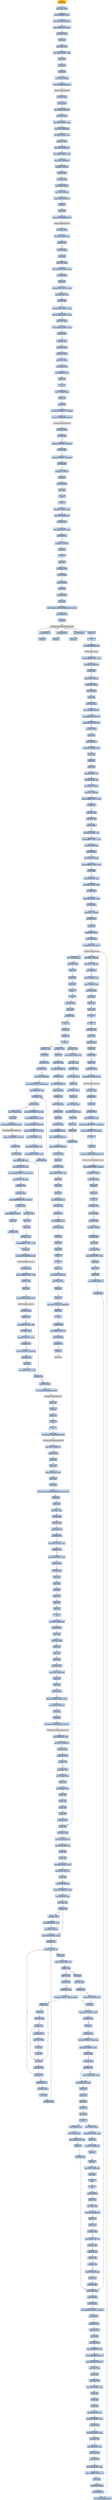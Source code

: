 digraph G {
node[shape=rectangle,style=filled,fillcolor=lightsteelblue,color=lightsteelblue]
bgcolor="transparent"
a0x00414b04pushl_ebp[label="start\npushl %ebp",color="lightgrey",fillcolor="orange"];
a0x00414b05movl_esp_ebp[label="0x00414b05\nmovl %esp, %ebp"];
a0x00414b07pushl_0xffffffffUINT8[label="0x00414b07\npushl $0xffffffff<UINT8>"];
a0x00414b09pushl_0x41b9e0UINT32[label="0x00414b09\npushl $0x41b9e0<UINT32>"];
a0x00414b0epushl_0x414a2cUINT32[label="0x00414b0e\npushl $0x414a2c<UINT32>"];
a0x00414b13movl_fs_0_eax[label="0x00414b13\nmovl %fs:0, %eax"];
a0x00414b19pushl_eax[label="0x00414b19\npushl %eax"];
a0x00414b1amovl_esp_fs_0[label="0x00414b1a\nmovl %esp, %fs:0"];
a0x00414b21subl_0x58UINT8_esp[label="0x00414b21\nsubl $0x58<UINT8>, %esp"];
a0x00414b24pushl_ebx[label="0x00414b24\npushl %ebx"];
a0x00414b25pushl_esi[label="0x00414b25\npushl %esi"];
a0x00414b26pushl_edi[label="0x00414b26\npushl %edi"];
a0x00414b27movl_esp__24ebp_[label="0x00414b27\nmovl %esp, -24(%ebp)"];
a0x00414b2acall_GetVersion_kernel32_dll[label="0x00414b2a\ncall GetVersion@kernel32.dll"];
GetVersion_kernel32_dll[label="GetVersion@kernel32.dll",color="lightgrey",fillcolor="lightgrey"];
a0x00414b30xorl_edx_edx[label="0x00414b30\nxorl %edx, %edx"];
a0x00414b32movb_ah_dl[label="0x00414b32\nmovb %ah, %dl"];
a0x00414b34movl_edx_0x004233d0[label="0x00414b34\nmovl %edx, 0x004233d0"];
a0x00414b3amovl_eax_ecx[label="0x00414b3a\nmovl %eax, %ecx"];
a0x00414b3candl_0xffUINT32_ecx[label="0x00414b3c\nandl $0xff<UINT32>, %ecx"];
a0x00414b42movl_ecx_0x004233cc[label="0x00414b42\nmovl %ecx, 0x004233cc"];
a0x00414b48shll_0x8UINT8_ecx[label="0x00414b48\nshll $0x8<UINT8>, %ecx"];
a0x00414b4baddl_edx_ecx[label="0x00414b4b\naddl %edx, %ecx"];
a0x00414b4dmovl_ecx_0x004233c8[label="0x00414b4d\nmovl %ecx, 0x004233c8"];
a0x00414b53shrl_0x10UINT8_eax[label="0x00414b53\nshrl $0x10<UINT8>, %eax"];
a0x00414b56movl_eax_0x004233c4[label="0x00414b56\nmovl %eax, 0x004233c4"];
a0x00414b5bpushl_0x1UINT8[label="0x00414b5b\npushl $0x1<UINT8>"];
a0x00414b5dcall_0x004159f8[label="0x00414b5d\ncall 0x004159f8"];
a0x004159f8xorl_eax_eax[label="0x004159f8\nxorl %eax, %eax"];
a0x004159fapushl_0x0UINT8[label="0x004159fa\npushl $0x0<UINT8>"];
a0x004159fccmpl_eax_0x8esp_[label="0x004159fc\ncmpl %eax, 0x8(%esp)"];
a0x00415a00pushl_0x1000UINT32[label="0x00415a00\npushl $0x1000<UINT32>"];
a0x00415a05sete_al[label="0x00415a05\nsete %al"];
a0x00415a08pushl_eax[label="0x00415a08\npushl %eax"];
a0x00415a09call_HeapCreate_kernel32_dll[label="0x00415a09\ncall HeapCreate@kernel32.dll"];
HeapCreate_kernel32_dll[label="HeapCreate@kernel32.dll",color="lightgrey",fillcolor="lightgrey"];
a0x00415a0ftestl_eax_eax[label="0x00415a0f\ntestl %eax, %eax"];
a0x00415a11movl_eax_0x00425a34[label="0x00415a11\nmovl %eax, 0x00425a34"];
a0x00415a16je_0x00415a4e[label="0x00415a16\nje 0x00415a4e"];
a0x00415a18call_0x004158b0[label="0x00415a18\ncall 0x004158b0"];
a0x004158b0pushl_ebp[label="0x004158b0\npushl %ebp"];
a0x004158b1movl_esp_ebp[label="0x004158b1\nmovl %esp, %ebp"];
a0x004158b3movl_0x122cUINT32_eax[label="0x004158b3\nmovl $0x122c<UINT32>, %eax"];
a0x004158b8call_0x00413cc0[label="0x004158b8\ncall 0x00413cc0"];
a0x00413cc0pushl_ecx[label="0x00413cc0\npushl %ecx"];
a0x00413cc1cmpl_0x1000UINT32_eax[label="0x00413cc1\ncmpl $0x1000<UINT32>, %eax"];
a0x00413cc6leal_0x8esp__ecx[label="0x00413cc6\nleal 0x8(%esp), %ecx"];
a0x00413ccajb_0x00413ce0[label="0x00413cca\njb 0x00413ce0"];
a0x00413cccsubl_0x1000UINT32_ecx[label="0x00413ccc\nsubl $0x1000<UINT32>, %ecx"];
a0x00413cd2subl_0x1000UINT32_eax[label="0x00413cd2\nsubl $0x1000<UINT32>, %eax"];
a0x00413cd7testl_eax_ecx_[label="0x00413cd7\ntestl %eax, (%ecx)"];
a0x00413cd9cmpl_0x1000UINT32_eax[label="0x00413cd9\ncmpl $0x1000<UINT32>, %eax"];
a0x00413cdejae_0x00413ccc[label="0x00413cde\njae 0x00413ccc"];
a0x00413ce0subl_eax_ecx[label="0x00413ce0\nsubl %eax, %ecx"];
a0x00413ce2movl_esp_eax[label="0x00413ce2\nmovl %esp, %eax"];
a0x00413ce4testl_eax_ecx_[label="0x00413ce4\ntestl %eax, (%ecx)"];
a0x00413ce6movl_ecx_esp[label="0x00413ce6\nmovl %ecx, %esp"];
a0x00413ce8movl_eax__ecx[label="0x00413ce8\nmovl (%eax), %ecx"];
a0x00413ceamovl_0x4eax__eax[label="0x00413cea\nmovl 0x4(%eax), %eax"];
a0x00413cedpushl_eax[label="0x00413ced\npushl %eax"];
a0x00413ceeret[label="0x00413cee\nret"];
a0x004158bdleal__152ebp__eax[label="0x004158bd\nleal -152(%ebp), %eax"];
a0x004158c3pushl_ebx[label="0x004158c3\npushl %ebx"];
a0x004158c4pushl_eax[label="0x004158c4\npushl %eax"];
a0x004158c5movl_0x94UINT32__152ebp_[label="0x004158c5\nmovl $0x94<UINT32>, -152(%ebp)"];
a0x004158cfcall_GetVersionExA_kernel32_dll[label="0x004158cf\ncall GetVersionExA@kernel32.dll"];
GetVersionExA_kernel32_dll[label="GetVersionExA@kernel32.dll",color="lightgrey",fillcolor="lightgrey"];
a0x004158d5testl_eax_eax[label="0x004158d5\ntestl %eax, %eax"];
a0x004158d7je_0x004158f3[label="0x004158d7\nje 0x004158f3"];
a0x004158d9cmpl_0x2UINT8__136ebp_[label="0x004158d9\ncmpl $0x2<UINT8>, -136(%ebp)"];
a0x004158e0jne_0x004158f3[label="0x004158e0\njne 0x004158f3"];
a0x004158e2cmpl_0x5UINT8__148ebp_[label="0x004158e2\ncmpl $0x5<UINT8>, -148(%ebp)"];
a0x004158e9jb_0x004158f3[label="0x004158e9\njb 0x004158f3"];
a0x004158ebpushl_0x1UINT8[label="0x004158eb\npushl $0x1<UINT8>"];
a0x004158edpopl_eax[label="0x004158ed\npopl %eax"];
a0x004158eejmp_0x004159f5[label="0x004158ee\njmp 0x004159f5"];
a0x004159f5popl_ebx[label="0x004159f5\npopl %ebx"];
a0x004159f6leave_[label="0x004159f6\nleave "];
a0x004159f7ret[label="0x004159f7\nret"];
a0x00415a1dcmpl_0x3UINT8_eax[label="0x00415a1d\ncmpl $0x3<UINT8>, %eax"];
a0x00415a20movl_eax_0x00425a38[label="0x00415a20\nmovl %eax, 0x00425a38"];
a0x00415a25jne_0x00415a34[label="0x00415a25\njne 0x00415a34"];
a0x00415a34cmpl_0x2UINT8_eax[label="0x00415a34\ncmpl $0x2<UINT8>, %eax"];
a0x00415a37jne_0x00415a51[label="0x00415a37\njne 0x00415a51"];
a0x00415a51pushl_0x1UINT8[label="0x00415a51\npushl $0x1<UINT8>"];
a0x00415a53popl_eax[label="0x00415a53\npopl %eax"];
a0x00415a54ret[label="0x00415a54\nret"];
a0x00414b62popl_ecx[label="0x00414b62\npopl %ecx"];
a0x00414b63testl_eax_eax[label="0x00414b63\ntestl %eax, %eax"];
a0x00414b65jne_0x00414b6f[label="0x00414b65\njne 0x00414b6f"];
a0x00414b6fcall_0x004154bc[label="0x00414b6f\ncall 0x004154bc"];
a0x004154bcpushl_esi[label="0x004154bc\npushl %esi"];
a0x004154bdcall_0x004156e1[label="0x004154bd\ncall 0x004156e1"];
a0x004156e1pushl_esi[label="0x004156e1\npushl %esi"];
a0x004156e2movl_InitializeCriticalSection_kernel32_dll_esi[label="0x004156e2\nmovl InitializeCriticalSection@kernel32.dll, %esi"];
a0x004156e8pushl_0x0042078c[label="0x004156e8\npushl 0x0042078c"];
a0x004156eecall_esi[label="0x004156ee\ncall %esi"];
InitializeCriticalSection_kernel32_dll[label="InitializeCriticalSection@kernel32.dll",color="lightgrey",fillcolor="lightgrey"];
a0x004156f0pushl_0x0042077c[label="0x004156f0\npushl 0x0042077c"];
a0x004156f6call_esi[label="0x004156f6\ncall %esi"];
a0x004156f8pushl_0x0042076c[label="0x004156f8\npushl 0x0042076c"];
a0x004156fecall_esi[label="0x004156fe\ncall %esi"];
a0x00415700pushl_0x0042074c[label="0x00415700\npushl 0x0042074c"];
a0x00415706call_esi[label="0x00415706\ncall %esi"];
a0x00415708popl_esi[label="0x00415708\npopl %esi"];
a0x00415709ret[label="0x00415709\nret"];
a0x004154c2call_TlsAlloc_kernel32_dll[label="0x004154c2\ncall TlsAlloc@kernel32.dll"];
TlsAlloc_kernel32_dll[label="TlsAlloc@kernel32.dll",color="lightgrey",fillcolor="lightgrey"];
a0x004154c8cmpl_0xffffffffUINT8_eax[label="0x004154c8\ncmpl $0xffffffff<UINT8>, %eax"];
a0x004154cbmovl_eax_0x00420740[label="0x004154cb\nmovl %eax, 0x00420740"];
a0x004154d0je_0x0041550c[label="0x004154d0\nje 0x0041550c"];
a0x004154d2pushl_0x74UINT8[label="0x004154d2\npushl $0x74<UINT8>"];
a0x004154d4pushl_0x1UINT8[label="0x004154d4\npushl $0x1<UINT8>"];
a0x004154d6call_0x00416efc[label="0x004154d6\ncall 0x00416efc"];
a0x00416efcpushl_ebp[label="0x00416efc\npushl %ebp"];
a0x00416efdmovl_esp_ebp[label="0x00416efd\nmovl %esp, %ebp"];
a0x00416effpushl_0xffffffffUINT8[label="0x00416eff\npushl $0xffffffff<UINT8>"];
a0x00416f01pushl_0x41bab0UINT32[label="0x00416f01\npushl $0x41bab0<UINT32>"];
a0x00416f06pushl_0x414a2cUINT32[label="0x00416f06\npushl $0x414a2c<UINT32>"];
a0x00416f0bmovl_fs_0_eax[label="0x00416f0b\nmovl %fs:0, %eax"];
a0x00416f11pushl_eax[label="0x00416f11\npushl %eax"];
a0x00416f12movl_esp_fs_0[label="0x00416f12\nmovl %esp, %fs:0"];
a0x00416f19subl_0x18UINT8_esp[label="0x00416f19\nsubl $0x18<UINT8>, %esp"];
a0x00416f1cpushl_ebx[label="0x00416f1c\npushl %ebx"];
a0x00416f1dpushl_esi[label="0x00416f1d\npushl %esi"];
a0x00416f1epushl_edi[label="0x00416f1e\npushl %edi"];
a0x00416f1fmovl_0x8ebp__esi[label="0x00416f1f\nmovl 0x8(%ebp), %esi"];
a0x00416f22imull_0xcebp__esi[label="0x00416f22\nimull 0xc(%ebp), %esi"];
a0x00416f26movl_esi_0xcebp_[label="0x00416f26\nmovl %esi, 0xc(%ebp)"];
a0x00416f29movl_esi__28ebp_[label="0x00416f29\nmovl %esi, -28(%ebp)"];
a0x00416f2ccmpl_0xffffffe0UINT8_esi[label="0x00416f2c\ncmpl $0xffffffe0<UINT8>, %esi"];
a0x00416f2fja_0x00416f45[label="0x00416f2f\nja 0x00416f45"];
a0x00416f31xorl_ebx_ebx[label="0x00416f31\nxorl %ebx, %ebx"];
a0x00416f33cmpl_ebx_esi[label="0x00416f33\ncmpl %ebx, %esi"];
a0x00416f35jne_0x00416f3a[label="0x00416f35\njne 0x00416f3a"];
a0x00416f3aaddl_0xfUINT8_esi[label="0x00416f3a\naddl $0xf<UINT8>, %esi"];
a0x00416f3dandl_0xfffffff0UINT8_esi[label="0x00416f3d\nandl $0xfffffff0<UINT8>, %esi"];
a0x00416f40movl_esi_0xcebp_[label="0x00416f40\nmovl %esi, 0xc(%ebp)"];
a0x00416f43jmp_0x00416f47[label="0x00416f43\njmp 0x00416f47"];
a0x00416f47movl_ebx__32ebp_[label="0x00416f47\nmovl %ebx, -32(%ebp)"];
a0x00416f4acmpl_0xffffffe0UINT8_esi[label="0x00416f4a\ncmpl $0xffffffe0<UINT8>, %esi"];
a0x00416f4dja_0x00416ffb[label="0x00416f4d\nja 0x00416ffb"];
a0x00416f53movl_0x00425a38_eax[label="0x00416f53\nmovl 0x00425a38, %eax"];
a0x00416f58cmpl_0x3UINT8_eax[label="0x00416f58\ncmpl $0x3<UINT8>, %eax"];
a0x00416f5bjne_0x00416f9e[label="0x00416f5b\njne 0x00416f9e"];
a0x00416f9ecmpl_0x2UINT8_eax[label="0x00416f9e\ncmpl $0x2<UINT8>, %eax"];
a0x00416fa1jne_0x00416fe4[label="0x00416fa1\njne 0x00416fe4"];
a0x00416fe4cmpl_ebx__32ebp_[label="0x00416fe4\ncmpl %ebx, -32(%ebp)"];
a0x00416fe7jne_0x00417027[label="0x00416fe7\njne 0x00417027"];
a0x00416fe9pushl_esi[label="0x00416fe9\npushl %esi"];
a0x00416feapushl_0x8UINT8[label="0x00416fea\npushl $0x8<UINT8>"];
a0x00416fecpushl_0x00425a34[label="0x00416fec\npushl 0x00425a34"];
a0x00416ff2call_HeapAlloc_kernel32_dll[label="0x00416ff2\ncall HeapAlloc@kernel32.dll"];
HeapAlloc_kernel32_dll[label="HeapAlloc@kernel32.dll",color="lightgrey",fillcolor="lightgrey"];
a0x00416ff8movl_eax__32ebp_[label="0x00416ff8\nmovl %eax, -32(%ebp)"];
a0x00416ffbcmpl_ebx__32ebp_[label="0x00416ffb\ncmpl %ebx, -32(%ebp)"];
a0x00416ffejne_0x00417027[label="0x00416ffe\njne 0x00417027"];
a0x00417027movl__32ebp__eax[label="0x00417027\nmovl -32(%ebp), %eax"];
a0x0041702amovl__16ebp__ecx[label="0x0041702a\nmovl -16(%ebp), %ecx"];
a0x0041702dmovl_ecx_fs_0[label="0x0041702d\nmovl %ecx, %fs:0"];
a0x00417034popl_edi[label="0x00417034\npopl %edi"];
a0x00417035popl_esi[label="0x00417035\npopl %esi"];
a0x00417036popl_ebx[label="0x00417036\npopl %ebx"];
a0x00417037leave_[label="0x00417037\nleave "];
a0x00417038ret[label="0x00417038\nret"];
a0x004154dbmovl_eax_esi[label="0x004154db\nmovl %eax, %esi"];
a0x004154ddpopl_ecx[label="0x004154dd\npopl %ecx"];
a0x004154detestl_esi_esi[label="0x004154de\ntestl %esi, %esi"];
a0x004154e0popl_ecx[label="0x004154e0\npopl %ecx"];
a0x004154e1je_0x0041550c[label="0x004154e1\nje 0x0041550c"];
a0x004154e3pushl_esi[label="0x004154e3\npushl %esi"];
a0x004154e4pushl_0x00420740[label="0x004154e4\npushl 0x00420740"];
a0x004154eacall_TlsSetValue_kernel32_dll[label="0x004154ea\ncall TlsSetValue@kernel32.dll"];
TlsSetValue_kernel32_dll[label="TlsSetValue@kernel32.dll",color="lightgrey",fillcolor="lightgrey"];
a0x004154f0testl_eax_eax[label="0x004154f0\ntestl %eax, %eax"];
a0x004154f2je_0x0041550c[label="0x004154f2\nje 0x0041550c"];
a0x004154f4pushl_esi[label="0x004154f4\npushl %esi"];
a0x004154f5call_0x00415510[label="0x004154f5\ncall 0x00415510"];
a0x00415510movl_0x4esp__eax[label="0x00415510\nmovl 0x4(%esp), %eax"];
a0x00415514movl_0x4229a8UINT32_0x50eax_[label="0x00415514\nmovl $0x4229a8<UINT32>, 0x50(%eax)"];
a0x0041551bmovl_0x1UINT32_0x14eax_[label="0x0041551b\nmovl $0x1<UINT32>, 0x14(%eax)"];
a0x00415522ret[label="0x00415522\nret"];
a0x004154fapopl_ecx[label="0x004154fa\npopl %ecx"];
a0x004154fbcall_GetCurrentThreadId_kernel32_dll[label="0x004154fb\ncall GetCurrentThreadId@kernel32.dll"];
GetCurrentThreadId_kernel32_dll[label="GetCurrentThreadId@kernel32.dll",color="lightgrey",fillcolor="lightgrey"];
a0x00415501orl_0xffffffffUINT8_0x4esi_[label="0x00415501\norl $0xffffffff<UINT8>, 0x4(%esi)"];
a0x00415505pushl_0x1UINT8[label="0x00415505\npushl $0x1<UINT8>"];
a0x00415507movl_eax_esi_[label="0x00415507\nmovl %eax, (%esi)"];
a0x00415509popl_eax[label="0x00415509\npopl %eax"];
a0x0041550apopl_esi[label="0x0041550a\npopl %esi"];
a0x0041550bret[label="0x0041550b\nret"];
a0x00414b74testl_eax_eax[label="0x00414b74\ntestl %eax, %eax"];
a0x00414b76jne_0x00414b80[label="0x00414b76\njne 0x00414b80"];
a0x00414b80xorl_esi_esi[label="0x00414b80\nxorl %esi, %esi"];
a0x00414b82movl_esi__4ebp_[label="0x00414b82\nmovl %esi, -4(%ebp)"];
a0x00414b85call_0x00417641[label="0x00414b85\ncall 0x00417641"];
a0x00417641pushl_ebp[label="0x00417641\npushl %ebp"];
a0x00417642movl_esp_ebp[label="0x00417642\nmovl %esp, %ebp"];
a0x00417644subl_0x48UINT8_esp[label="0x00417644\nsubl $0x48<UINT8>, %esp"];
a0x00417647pushl_ebx[label="0x00417647\npushl %ebx"];
a0x00417648pushl_esi[label="0x00417648\npushl %esi"];
a0x00417649pushl_edi[label="0x00417649\npushl %edi"];
a0x0041764apushl_0x480UINT32[label="0x0041764a\npushl $0x480<UINT32>"];
a0x0041764fcall_0x00413e65[label="0x0041764f\ncall 0x00413e65"];
a0x00413e65pushl_0x004233b4[label="0x00413e65\npushl 0x004233b4"];
a0x00413e6bpushl_0x8esp_[label="0x00413e6b\npushl 0x8(%esp)"];
a0x00413e6fcall_0x00413e77[label="0x00413e6f\ncall 0x00413e77"];
a0x00413e77cmpl_0xffffffe0UINT8_0x4esp_[label="0x00413e77\ncmpl $0xffffffe0<UINT8>, 0x4(%esp)"];
a0x00413e7cja_0x00413ea0[label="0x00413e7c\nja 0x00413ea0"];
a0x00413e7epushl_0x4esp_[label="0x00413e7e\npushl 0x4(%esp)"];
a0x00413e82call_0x00413ea3[label="0x00413e82\ncall 0x00413ea3"];
a0x00413ea3pushl_ebp[label="0x00413ea3\npushl %ebp"];
a0x00413ea4movl_esp_ebp[label="0x00413ea4\nmovl %esp, %ebp"];
a0x00413ea6pushl_0xffffffffUINT8[label="0x00413ea6\npushl $0xffffffff<UINT8>"];
a0x00413ea8pushl_0x41b988UINT32[label="0x00413ea8\npushl $0x41b988<UINT32>"];
a0x00413eadpushl_0x414a2cUINT32[label="0x00413ead\npushl $0x414a2c<UINT32>"];
a0x00413eb2movl_fs_0_eax[label="0x00413eb2\nmovl %fs:0, %eax"];
a0x00413eb8pushl_eax[label="0x00413eb8\npushl %eax"];
a0x00413eb9movl_esp_fs_0[label="0x00413eb9\nmovl %esp, %fs:0"];
a0x00413ec0subl_0xcUINT8_esp[label="0x00413ec0\nsubl $0xc<UINT8>, %esp"];
a0x00413ec3pushl_ebx[label="0x00413ec3\npushl %ebx"];
a0x00413ec4pushl_esi[label="0x00413ec4\npushl %esi"];
a0x00413ec5pushl_edi[label="0x00413ec5\npushl %edi"];
a0x00413ec6movl_0x00425a38_eax[label="0x00413ec6\nmovl 0x00425a38, %eax"];
a0x00413ecbcmpl_0x3UINT8_eax[label="0x00413ecb\ncmpl $0x3<UINT8>, %eax"];
a0x00413ecejne_0x00413f13[label="0x00413ece\njne 0x00413f13"];
a0x00413f13cmpl_0x2UINT8_eax[label="0x00413f13\ncmpl $0x2<UINT8>, %eax"];
a0x00413f16jne_0x00413f72[label="0x00413f16\njne 0x00413f72"];
a0x00413f72movl_0x8ebp__eax[label="0x00413f72\nmovl 0x8(%ebp), %eax"];
a0x00413f75testl_eax_eax[label="0x00413f75\ntestl %eax, %eax"];
a0x00413f77jne_0x00413f7c[label="0x00413f77\njne 0x00413f7c"];
a0x00413f7caddl_0xfUINT8_eax[label="0x00413f7c\naddl $0xf<UINT8>, %eax"];
a0x00413f7fandb_0xfffffff0UINT8_al[label="0x00413f7f\nandb $0xfffffff0<UINT8>, %al"];
a0x00413f81pushl_eax[label="0x00413f81\npushl %eax"];
a0x00413f82pushl_0x0UINT8[label="0x00413f82\npushl $0x0<UINT8>"];
a0x00413f84pushl_0x00425a34[label="0x00413f84\npushl 0x00425a34"];
a0x00413f8acall_HeapAlloc_kernel32_dll[label="0x00413f8a\ncall HeapAlloc@kernel32.dll"];
a0x00413f90movl__16ebp__ecx[label="0x00413f90\nmovl -16(%ebp), %ecx"];
a0x00413f93movl_ecx_fs_0[label="0x00413f93\nmovl %ecx, %fs:0"];
a0x00413f9apopl_edi[label="0x00413f9a\npopl %edi"];
a0x00413f9bpopl_esi[label="0x00413f9b\npopl %esi"];
a0x00413f9cpopl_ebx[label="0x00413f9c\npopl %ebx"];
a0x00413f9dleave_[label="0x00413f9d\nleave "];
a0x00413f9eret[label="0x00413f9e\nret"];
a0x00413e87testl_eax_eax[label="0x00413e87\ntestl %eax, %eax"];
a0x00413e89popl_ecx[label="0x00413e89\npopl %ecx"];
a0x00413e8ajne_0x00413ea2[label="0x00413e8a\njne 0x00413ea2"];
a0x00413ea2ret[label="0x00413ea2\nret"];
a0x00413e74popl_ecx[label="0x00413e74\npopl %ecx"];
a0x00413e75popl_ecx[label="0x00413e75\npopl %ecx"];
a0x00413e76ret[label="0x00413e76\nret"];
a0x00417654movl_eax_esi[label="0x00417654\nmovl %eax, %esi"];
a0x00417656popl_ecx[label="0x00417656\npopl %ecx"];
a0x00417657testl_esi_esi[label="0x00417657\ntestl %esi, %esi"];
a0x00417659jne_0x00417663[label="0x00417659\njne 0x00417663"];
a0x00417663movl_esi_0x00425900[label="0x00417663\nmovl %esi, 0x00425900"];
a0x00417669movl_0x20UINT32_0x00425a00[label="0x00417669\nmovl $0x20<UINT32>, 0x00425a00"];
a0x00417673leal_0x480esi__eax[label="0x00417673\nleal 0x480(%esi), %eax"];
a0x00417679cmpl_eax_esi[label="0x00417679\ncmpl %eax, %esi"];
a0x0041767bjae_0x0041769b[label="0x0041767b\njae 0x0041769b"];
a0x0041767dandb_0x0UINT8_0x4esi_[label="0x0041767d\nandb $0x0<UINT8>, 0x4(%esi)"];
a0x00417681orl_0xffffffffUINT8_esi_[label="0x00417681\norl $0xffffffff<UINT8>, (%esi)"];
a0x00417684andl_0x0UINT8_0x8esi_[label="0x00417684\nandl $0x0<UINT8>, 0x8(%esi)"];
a0x00417688movb_0xaUINT8_0x5esi_[label="0x00417688\nmovb $0xa<UINT8>, 0x5(%esi)"];
a0x0041768cmovl_0x00425900_eax[label="0x0041768c\nmovl 0x00425900, %eax"];
a0x00417691addl_0x24UINT8_esi[label="0x00417691\naddl $0x24<UINT8>, %esi"];
a0x00417694addl_0x480UINT32_eax[label="0x00417694\naddl $0x480<UINT32>, %eax"];
a0x00417699jmp_0x00417679[label="0x00417699\njmp 0x00417679"];
a0x0041769bleal__72ebp__eax[label="0x0041769b\nleal -72(%ebp), %eax"];
a0x0041769epushl_eax[label="0x0041769e\npushl %eax"];
a0x0041769fcall_GetStartupInfoA_kernel32_dll[label="0x0041769f\ncall GetStartupInfoA@kernel32.dll"];
GetStartupInfoA_kernel32_dll[label="GetStartupInfoA@kernel32.dll",color="lightgrey",fillcolor="lightgrey"];
a0x004176a5cmpw_0x0UINT8__22ebp_[label="0x004176a5\ncmpw $0x0<UINT8>, -22(%ebp)"];
a0x004176aaje_0x00417781[label="0x004176aa\nje 0x00417781"];
a0x00417781xorl_ebx_ebx[label="0x00417781\nxorl %ebx, %ebx"];
a0x00417783movl_0x00425900_ecx[label="0x00417783\nmovl 0x00425900, %ecx"];
a0x00417789leal_ebxebx8__eax[label="0x00417789\nleal (%ebx,%ebx,8), %eax"];
a0x0041778ccmpl_0xffffffffUINT8_ecxeax4_[label="0x0041778c\ncmpl $0xffffffff<UINT8>, (%ecx,%eax,4)"];
a0x00417790leal_ecxeax4__esi[label="0x00417790\nleal (%ecx,%eax,4), %esi"];
a0x00417793jne_0x004177e2[label="0x00417793\njne 0x004177e2"];
a0x00417795testl_ebx_ebx[label="0x00417795\ntestl %ebx, %ebx"];
a0x00417797movb_0xffffff81UINT8_0x4esi_[label="0x00417797\nmovb $0xffffff81<UINT8>, 0x4(%esi)"];
a0x0041779bjne_0x004177a2[label="0x0041779b\njne 0x004177a2"];
a0x0041779dpushl_0xfffffff6UINT8[label="0x0041779d\npushl $0xfffffff6<UINT8>"];
a0x0041779fpopl_eax[label="0x0041779f\npopl %eax"];
a0x004177a0jmp_0x004177ac[label="0x004177a0\njmp 0x004177ac"];
a0x004177acpushl_eax[label="0x004177ac\npushl %eax"];
a0x004177adcall_GetStdHandle_kernel32_dll[label="0x004177ad\ncall GetStdHandle@kernel32.dll"];
GetStdHandle_kernel32_dll[label="GetStdHandle@kernel32.dll",color="lightgrey",fillcolor="lightgrey"];
a0x004177b3movl_eax_edi[label="0x004177b3\nmovl %eax, %edi"];
a0x004177b5cmpl_0xffffffffUINT8_edi[label="0x004177b5\ncmpl $0xffffffff<UINT8>, %edi"];
a0x004177b8je_0x004177d1[label="0x004177b8\nje 0x004177d1"];
a0x004177bapushl_edi[label="0x004177ba\npushl %edi"];
a0x004177bbcall_GetFileType_kernel32_dll[label="0x004177bb\ncall GetFileType@kernel32.dll"];
GetFileType_kernel32_dll[label="GetFileType@kernel32.dll",color="lightgrey",fillcolor="lightgrey"];
a0x004177c1testl_eax_eax[label="0x004177c1\ntestl %eax, %eax"];
a0x004177c3je_0x004177d1[label="0x004177c3\nje 0x004177d1"];
a0x004177c5andl_0xffUINT32_eax[label="0x004177c5\nandl $0xff<UINT32>, %eax"];
a0x004177camovl_edi_esi_[label="0x004177ca\nmovl %edi, (%esi)"];
a0x004177cccmpl_0x2UINT8_eax[label="0x004177cc\ncmpl $0x2<UINT8>, %eax"];
a0x004177cfjne_0x004177d7[label="0x004177cf\njne 0x004177d7"];
a0x004177d1orb_0x40UINT8_0x4esi_[label="0x004177d1\norb $0x40<UINT8>, 0x4(%esi)"];
a0x004177d5jmp_0x004177e6[label="0x004177d5\njmp 0x004177e6"];
a0x004177e6incl_ebx[label="0x004177e6\nincl %ebx"];
a0x004177e7cmpl_0x3UINT8_ebx[label="0x004177e7\ncmpl $0x3<UINT8>, %ebx"];
a0x004177eajl_0x00417783[label="0x004177ea\njl 0x00417783"];
a0x004177a2movl_ebx_eax[label="0x004177a2\nmovl %ebx, %eax"];
a0x004177a4decl_eax[label="0x004177a4\ndecl %eax"];
a0x004177a5negl_eax[label="0x004177a5\nnegl %eax"];
a0x004177a7sbbl_eax_eax[label="0x004177a7\nsbbl %eax, %eax"];
a0x004177a9addl_0xfffffff5UINT8_eax[label="0x004177a9\naddl $0xfffffff5<UINT8>, %eax"];
a0x004177ecpushl_0x00425a00[label="0x004177ec\npushl 0x00425a00"];
a0x004177f2call_SetHandleCount_kernel32_dll[label="0x004177f2\ncall SetHandleCount@kernel32.dll"];
LockResource_kernel32_dll[label="LockResource@kernel32.dll",color="lightgrey",fillcolor="lightgrey"];
a0x004177f8popl_edi[label="0x004177f8\npopl %edi"];
a0x004177f9popl_esi[label="0x004177f9\npopl %esi"];
a0x004177fapopl_ebx[label="0x004177fa\npopl %ebx"];
a0x004177fbleave_[label="0x004177fb\nleave "];
a0x004177fcret[label="0x004177fc\nret"];
a0x00414b8acall_GetCommandLineA_kernel32_dll[label="0x00414b8a\ncall GetCommandLineA@kernel32.dll"];
GetCommandLineA_kernel32_dll[label="GetCommandLineA@kernel32.dll",color="lightgrey",fillcolor="lightgrey"];
a0x00414b90movl_eax_0x00425a3c[label="0x00414b90\nmovl %eax, 0x00425a3c"];
a0x00414b95call_0x0041750f[label="0x00414b95\ncall 0x0041750f"];
a0x0041750fpushl_ecx[label="0x0041750f\npushl %ecx"];
a0x00417510pushl_ecx[label="0x00417510\npushl %ecx"];
a0x00417511movl_0x00423508_eax[label="0x00417511\nmovl 0x00423508, %eax"];
a0x00417516pushl_ebx[label="0x00417516\npushl %ebx"];
a0x00417517pushl_ebp[label="0x00417517\npushl %ebp"];
a0x00417518movl_GetEnvironmentStringsW_kernel32_dll_ebp[label="0x00417518\nmovl GetEnvironmentStringsW@kernel32.dll, %ebp"];
a0x0041751epushl_esi[label="0x0041751e\npushl %esi"];
a0x0041751fpushl_edi[label="0x0041751f\npushl %edi"];
a0x00417520xorl_ebx_ebx[label="0x00417520\nxorl %ebx, %ebx"];
a0x00417522xorl_esi_esi[label="0x00417522\nxorl %esi, %esi"];
a0x00417524xorl_edi_edi[label="0x00417524\nxorl %edi, %edi"];
a0x00417526cmpl_ebx_eax[label="0x00417526\ncmpl %ebx, %eax"];
a0x00417528jne_0x0041755d[label="0x00417528\njne 0x0041755d"];
a0x0041755dcmpl_0x1UINT8_eax[label="0x0041755d\ncmpl $0x1<UINT8>, %eax"];
a0x00417560jne_0x004175e7[label="0x00417560\njne 0x004175e7"];
a0x004175e7cmpl_0x2UINT8_eax[label="0x004175e7\ncmpl $0x2<UINT8>, %eax"];
a0x004175eajne_0x00417638[label="0x004175ea\njne 0x00417638"];
a0x00417638xorl_eax_eax[label="0x00417638\nxorl %eax, %eax"];
a0x0041763apopl_edi[label="0x0041763a\npopl %edi"];
a0x0041763bpopl_esi[label="0x0041763b\npopl %esi"];
a0x0041763cpopl_ebp[label="0x0041763c\npopl %ebp"];
a0x0041763dpopl_ebx[label="0x0041763d\npopl %ebx"];
a0x0041763epopl_ecx[label="0x0041763e\npopl %ecx"];
a0x0041763fpopl_ecx[label="0x0041763f\npopl %ecx"];
a0x00417640ret[label="0x00417640\nret"];
a0x00414b9amovl_eax_0x00423340[label="0x00414b9a\nmovl %eax, 0x00423340"];
a0x00414b9fcall_0x004172c2[label="0x00414b9f\ncall 0x004172c2"];
a0x004172c2pushl_ebp[label="0x004172c2\npushl %ebp"];
a0x004172c3movl_esp_ebp[label="0x004172c3\nmovl %esp, %ebp"];
a0x004172c5pushl_ecx[label="0x004172c5\npushl %ecx"];
a0x004172c6pushl_ecx[label="0x004172c6\npushl %ecx"];
a0x004172c7pushl_ebx[label="0x004172c7\npushl %ebx"];
a0x004172c8xorl_ebx_ebx[label="0x004172c8\nxorl %ebx, %ebx"];
a0x004172cacmpl_ebx_0x00425a08[label="0x004172ca\ncmpl %ebx, 0x00425a08"];
a0x004172d0pushl_esi[label="0x004172d0\npushl %esi"];
a0x004172d1pushl_edi[label="0x004172d1\npushl %edi"];
a0x004172d2jne_0x004172d9[label="0x004172d2\njne 0x004172d9"];
a0x004172d9movl_0x423404UINT32_esi[label="0x004172d9\nmovl $0x423404<UINT32>, %esi"];
a0x004172depushl_0x104UINT32[label="0x004172de\npushl $0x104<UINT32>"];
a0x004172e3pushl_esi[label="0x004172e3\npushl %esi"];
a0x004172e4pushl_ebx[label="0x004172e4\npushl %ebx"];
a0x004172e5call_GetModuleFileNameA_kernel32_dll[label="0x004172e5\ncall GetModuleFileNameA@kernel32.dll"];
GetModuleFileNameA_kernel32_dll[label="GetModuleFileNameA@kernel32.dll",color="lightgrey",fillcolor="lightgrey"];
a0x004172ebmovl_0x00425a3c_eax[label="0x004172eb\nmovl 0x00425a3c, %eax"];
a0x004172f0movl_esi_0x004233f0[label="0x004172f0\nmovl %esi, 0x004233f0"];
a0x004172f6movl_esi_edi[label="0x004172f6\nmovl %esi, %edi"];
a0x004172f8cmpb_bl_eax_[label="0x004172f8\ncmpb %bl, (%eax)"];
a0x004172faje_0x004172fe[label="0x004172fa\nje 0x004172fe"];
a0x004172fcmovl_eax_edi[label="0x004172fc\nmovl %eax, %edi"];
a0x004172feleal__8ebp__eax[label="0x004172fe\nleal -8(%ebp), %eax"];
a0x00417301pushl_eax[label="0x00417301\npushl %eax"];
a0x00417302leal__4ebp__eax[label="0x00417302\nleal -4(%ebp), %eax"];
a0x00417305pushl_eax[label="0x00417305\npushl %eax"];
a0x00417306pushl_ebx[label="0x00417306\npushl %ebx"];
a0x00417307pushl_ebx[label="0x00417307\npushl %ebx"];
a0x00417308pushl_edi[label="0x00417308\npushl %edi"];
a0x00417309call_0x0041735b[label="0x00417309\ncall 0x0041735b"];
a0x0041735bpushl_ebp[label="0x0041735b\npushl %ebp"];
a0x0041735cmovl_esp_ebp[label="0x0041735c\nmovl %esp, %ebp"];
a0x0041735emovl_0x18ebp__ecx[label="0x0041735e\nmovl 0x18(%ebp), %ecx"];
a0x00417361movl_0x14ebp__eax[label="0x00417361\nmovl 0x14(%ebp), %eax"];
a0x00417364pushl_ebx[label="0x00417364\npushl %ebx"];
a0x00417365pushl_esi[label="0x00417365\npushl %esi"];
a0x00417366andl_0x0UINT8_ecx_[label="0x00417366\nandl $0x0<UINT8>, (%ecx)"];
a0x00417369movl_0x10ebp__esi[label="0x00417369\nmovl 0x10(%ebp), %esi"];
a0x0041736cpushl_edi[label="0x0041736c\npushl %edi"];
a0x0041736dmovl_0xcebp__edi[label="0x0041736d\nmovl 0xc(%ebp), %edi"];
a0x00417370movl_0x1UINT32_eax_[label="0x00417370\nmovl $0x1<UINT32>, (%eax)"];
a0x00417376movl_0x8ebp__eax[label="0x00417376\nmovl 0x8(%ebp), %eax"];
a0x00417379testl_edi_edi[label="0x00417379\ntestl %edi, %edi"];
a0x0041737bje_0x00417385[label="0x0041737b\nje 0x00417385"];
a0x00417385cmpb_0x22UINT8_eax_[label="0x00417385\ncmpb $0x22<UINT8>, (%eax)"];
a0x00417388jne_0x004173ce[label="0x00417388\njne 0x004173ce"];
a0x0041738amovb_0x1eax__dl[label="0x0041738a\nmovb 0x1(%eax), %dl"];
a0x0041738dincl_eax[label="0x0041738d\nincl %eax"];
a0x0041738ecmpb_0x22UINT8_dl[label="0x0041738e\ncmpb $0x22<UINT8>, %dl"];
a0x00417391je_0x004173bc[label="0x00417391\nje 0x004173bc"];
a0x00417393testb_dl_dl[label="0x00417393\ntestb %dl, %dl"];
a0x00417395je_0x004173bc[label="0x00417395\nje 0x004173bc"];
a0x00417397movzbl_dl_edx[label="0x00417397\nmovzbl %dl, %edx"];
a0x0041739atestb_0x4UINT8_0x4257e1edx_[label="0x0041739a\ntestb $0x4<UINT8>, 0x4257e1(%edx)"];
a0x004173a1je_0x004173af[label="0x004173a1\nje 0x004173af"];
a0x004173afincl_ecx_[label="0x004173af\nincl (%ecx)"];
a0x004173b1testl_esi_esi[label="0x004173b1\ntestl %esi, %esi"];
a0x004173b3je_0x0041738a[label="0x004173b3\nje 0x0041738a"];
a0x004173a3incl_ecx_[label="0x004173a3\nincl (%ecx)"];
a0x004173a5testl_esi_esi[label="0x004173a5\ntestl %esi, %esi"];
a0x004173a7je_0x004173af[label="0x004173a7\nje 0x004173af"];
a0x004173bcincl_ecx_[label="0x004173bc\nincl (%ecx)"];
a0x004173betestl_esi_esi[label="0x004173be\ntestl %esi, %esi"];
a0x004173c0je_0x004173c6[label="0x004173c0\nje 0x004173c6"];
a0x004173c6cmpb_0x22UINT8_eax_[label="0x004173c6\ncmpb $0x22<UINT8>, (%eax)"];
a0x004173c9jne_0x00417411[label="0x004173c9\njne 0x00417411"];
a0x004173cbincl_eax[label="0x004173cb\nincl %eax"];
a0x004173ccjmp_0x00417411[label="0x004173cc\njmp 0x00417411"];
a0x00417411andl_0x0UINT8_0x18ebp_[label="0x00417411\nandl $0x0<UINT8>, 0x18(%ebp)"];
a0x00417415cmpb_0x0UINT8_eax_[label="0x00417415\ncmpb $0x0<UINT8>, (%eax)"];
a0x00417418je_0x004174fe[label="0x00417418\nje 0x004174fe"];
a0x004174fetestl_edi_edi[label="0x004174fe\ntestl %edi, %edi"];
a0x00417500je_0x00417505[label="0x00417500\nje 0x00417505"];
a0x00417505movl_0x14ebp__eax[label="0x00417505\nmovl 0x14(%ebp), %eax"];
a0x00417508popl_edi[label="0x00417508\npopl %edi"];
a0x00417509popl_esi[label="0x00417509\npopl %esi"];
a0x0041750apopl_ebx[label="0x0041750a\npopl %ebx"];
a0x0041750bincl_eax_[label="0x0041750b\nincl (%eax)"];
a0x0041750dpopl_ebp[label="0x0041750d\npopl %ebp"];
a0x0041750eret[label="0x0041750e\nret"];
a0x0041730emovl__8ebp__eax[label="0x0041730e\nmovl -8(%ebp), %eax"];
a0x00417311movl__4ebp__ecx[label="0x00417311\nmovl -4(%ebp), %ecx"];
a0x00417314leal_eaxecx4__eax[label="0x00417314\nleal (%eax,%ecx,4), %eax"];
a0x00417317pushl_eax[label="0x00417317\npushl %eax"];
a0x00417318call_0x00413e65[label="0x00417318\ncall 0x00413e65"];
a0x0041731dmovl_eax_esi[label="0x0041731d\nmovl %eax, %esi"];
a0x0041731faddl_0x18UINT8_esp[label="0x0041731f\naddl $0x18<UINT8>, %esp"];
a0x00417322cmpl_ebx_esi[label="0x00417322\ncmpl %ebx, %esi"];
a0x00417324jne_0x0041732e[label="0x00417324\njne 0x0041732e"];
a0x0041732eleal__8ebp__eax[label="0x0041732e\nleal -8(%ebp), %eax"];
a0x00417331pushl_eax[label="0x00417331\npushl %eax"];
a0x00417332leal__4ebp__eax[label="0x00417332\nleal -4(%ebp), %eax"];
a0x00417335pushl_eax[label="0x00417335\npushl %eax"];
a0x00417336movl__4ebp__eax[label="0x00417336\nmovl -4(%ebp), %eax"];
a0x00417339leal_esieax4__eax[label="0x00417339\nleal (%esi,%eax,4), %eax"];
a0x0041733cpushl_eax[label="0x0041733c\npushl %eax"];
a0x0041733dpushl_esi[label="0x0041733d\npushl %esi"];
a0x0041733epushl_edi[label="0x0041733e\npushl %edi"];
a0x0041733fcall_0x0041735b[label="0x0041733f\ncall 0x0041735b"];
a0x0041737dmovl_esi_edi_[label="0x0041737d\nmovl %esi, (%edi)"];
a0x0041737faddl_0x4UINT8_edi[label="0x0041737f\naddl $0x4<UINT8>, %edi"];
a0x00417382movl_edi_0xcebp_[label="0x00417382\nmovl %edi, 0xc(%ebp)"];
a0x004173b5movb_eax__dl[label="0x004173b5\nmovb (%eax), %dl"];
a0x004173b7movb_dl_esi_[label="0x004173b7\nmovb %dl, (%esi)"];
a0x004173b9incl_esi[label="0x004173b9\nincl %esi"];
a0x004173bajmp_0x0041738a[label="0x004173ba\njmp 0x0041738a"];
a0x004173a9movb_eax__dl[label="0x004173a9\nmovb (%eax), %dl"];
a0x004173abmovb_dl_esi_[label="0x004173ab\nmovb %dl, (%esi)"];
a0x004173adincl_esi[label="0x004173ad\nincl %esi"];
a0x004173aeincl_eax[label="0x004173ae\nincl %eax"];
a0x004173c2andb_0x0UINT8_esi_[label="0x004173c2\nandb $0x0<UINT8>, (%esi)"];
a0x004173c5incl_esi[label="0x004173c5\nincl %esi"];
a0x00417502andl_0x0UINT8_edi_[label="0x00417502\nandl $0x0<UINT8>, (%edi)"];
a0x00417344movl__4ebp__eax[label="0x00417344\nmovl -4(%ebp), %eax"];
a0x00417347addl_0x14UINT8_esp[label="0x00417347\naddl $0x14<UINT8>, %esp"];
a0x0041734adecl_eax[label="0x0041734a\ndecl %eax"];
a0x0041734bmovl_esi_0x004233d8[label="0x0041734b\nmovl %esi, 0x004233d8"];
a0x00417351popl_edi[label="0x00417351\npopl %edi"];
a0x00417352popl_esi[label="0x00417352\npopl %esi"];
a0x00417353movl_eax_0x004233d4[label="0x00417353\nmovl %eax, 0x004233d4"];
a0x00417358popl_ebx[label="0x00417358\npopl %ebx"];
a0x00417359leave_[label="0x00417359\nleave "];
a0x0041735aret[label="0x0041735a\nret"];
a0x00414ba4call_0x00417209[label="0x00414ba4\ncall 0x00417209"];
a0x00417209pushl_ebx[label="0x00417209\npushl %ebx"];
a0x0041720axorl_ebx_ebx[label="0x0041720a\nxorl %ebx, %ebx"];
a0x0041720ccmpl_ebx_0x00425a08[label="0x0041720c\ncmpl %ebx, 0x00425a08"];
a0x00417212pushl_esi[label="0x00417212\npushl %esi"];
a0x00417213pushl_edi[label="0x00417213\npushl %edi"];
a0x00417214jne_0x0041721b[label="0x00417214\njne 0x0041721b"];
a0x0041721bmovl_0x00423340_esi[label="0x0041721b\nmovl 0x00423340, %esi"];
a0x00417221xorl_edi_edi[label="0x00417221\nxorl %edi, %edi"];
a0x00417223movb_esi__al[label="0x00417223\nmovb (%esi), %al"];
a0x00417225cmpb_bl_al[label="0x00417225\ncmpb %bl, %al"];
a0x00417227je_0x0041723b[label="0x00417227\nje 0x0041723b"];
a0x0041723bleal_0x4edi4__eax[label="0x0041723b\nleal 0x4(,%edi,4), %eax"];
a0x00417242pushl_eax[label="0x00417242\npushl %eax"];
a0x00417243call_0x00413e65[label="0x00417243\ncall 0x00413e65"];
a0x00417248movl_eax_esi[label="0x00417248\nmovl %eax, %esi"];
a0x0041724apopl_ecx[label="0x0041724a\npopl %ecx"];
a0x0041724bcmpl_ebx_esi[label="0x0041724b\ncmpl %ebx, %esi"];
a0x0041724dmovl_esi_0x004233e0[label="0x0041724d\nmovl %esi, 0x004233e0"];
a0x00417253jne_0x0041725d[label="0x00417253\njne 0x0041725d"];
a0x0041725dmovl_0x00423340_edi[label="0x0041725d\nmovl 0x00423340, %edi"];
a0x00417263cmpb_bl_edi_[label="0x00417263\ncmpb %bl, (%edi)"];
a0x00417265je_0x004172a0[label="0x00417265\nje 0x004172a0"];
a0x004172a0pushl_0x00423340[label="0x004172a0\npushl 0x00423340"];
a0x004172a6call_0x00413f9f[label="0x004172a6\ncall 0x00413f9f"];
a0x00413f9fpushl_ebp[label="0x00413f9f\npushl %ebp"];
a0x00413fa0movl_esp_ebp[label="0x00413fa0\nmovl %esp, %ebp"];
a0x00413fa2pushl_0xffffffffUINT8[label="0x00413fa2\npushl $0xffffffff<UINT8>"];
a0x00413fa4pushl_0x41b9a0UINT32[label="0x00413fa4\npushl $0x41b9a0<UINT32>"];
a0x00413fa9pushl_0x414a2cUINT32[label="0x00413fa9\npushl $0x414a2c<UINT32>"];
a0x00413faemovl_fs_0_eax[label="0x00413fae\nmovl %fs:0, %eax"];
a0x00413fb4pushl_eax[label="0x00413fb4\npushl %eax"];
a0x00413fb5movl_esp_fs_0[label="0x00413fb5\nmovl %esp, %fs:0"];
a0x00413fbcsubl_0x18UINT8_esp[label="0x00413fbc\nsubl $0x18<UINT8>, %esp"];
a0x00413fbfpushl_ebx[label="0x00413fbf\npushl %ebx"];
a0x00413fc0pushl_esi[label="0x00413fc0\npushl %esi"];
a0x00413fc1pushl_edi[label="0x00413fc1\npushl %edi"];
a0x00413fc2movl_0x8ebp__esi[label="0x00413fc2\nmovl 0x8(%ebp), %esi"];
a0x00413fc5testl_esi_esi[label="0x00413fc5\ntestl %esi, %esi"];
a0x00413fc7je_0x00414079[label="0x00413fc7\nje 0x00414079"];
a0x00414079movl__16ebp__ecx[label="0x00414079\nmovl -16(%ebp), %ecx"];
a0x0041407cmovl_ecx_fs_0[label="0x0041407c\nmovl %ecx, %fs:0"];
a0x00414083popl_edi[label="0x00414083\npopl %edi"];
a0x00414084popl_esi[label="0x00414084\npopl %esi"];
a0x00414085popl_ebx[label="0x00414085\npopl %ebx"];
a0x00414086leave_[label="0x00414086\nleave "];
a0x00414087ret[label="0x00414087\nret"];
a0x004172abpopl_ecx[label="0x004172ab\npopl %ecx"];
a0x004172acmovl_ebx_0x00423340[label="0x004172ac\nmovl %ebx, 0x00423340"];
a0x004172b2movl_ebx_esi_[label="0x004172b2\nmovl %ebx, (%esi)"];
a0x004172b4popl_edi[label="0x004172b4\npopl %edi"];
a0x004172b5popl_esi[label="0x004172b5\npopl %esi"];
a0x004172b6movl_0x1UINT32_0x00425a04[label="0x004172b6\nmovl $0x1<UINT32>, 0x00425a04"];
a0x004172c0popl_ebx[label="0x004172c0\npopl %ebx"];
a0x004172c1ret[label="0x004172c1\nret"];
a0x00414ba9call_0x00416c69[label="0x00414ba9\ncall 0x00416c69"];
a0x00416c69movl_0x00425a14_eax[label="0x00416c69\nmovl 0x00425a14, %eax"];
a0x00416c6etestl_eax_eax[label="0x00416c6e\ntestl %eax, %eax"];
a0x00416c70je_0x00416c74[label="0x00416c70\nje 0x00416c74"];
a0x00416c72call_eax[label="0x00416c72\ncall %eax"];
a0x1f13c6b5[label="0x1f13c6b5",color="lightgrey",fillcolor="lightgrey"];
a0x00414b04pushl_ebp -> a0x00414b05movl_esp_ebp [color="#000000"];
a0x00414b05movl_esp_ebp -> a0x00414b07pushl_0xffffffffUINT8 [color="#000000"];
a0x00414b07pushl_0xffffffffUINT8 -> a0x00414b09pushl_0x41b9e0UINT32 [color="#000000"];
a0x00414b09pushl_0x41b9e0UINT32 -> a0x00414b0epushl_0x414a2cUINT32 [color="#000000"];
a0x00414b0epushl_0x414a2cUINT32 -> a0x00414b13movl_fs_0_eax [color="#000000"];
a0x00414b13movl_fs_0_eax -> a0x00414b19pushl_eax [color="#000000"];
a0x00414b19pushl_eax -> a0x00414b1amovl_esp_fs_0 [color="#000000"];
a0x00414b1amovl_esp_fs_0 -> a0x00414b21subl_0x58UINT8_esp [color="#000000"];
a0x00414b21subl_0x58UINT8_esp -> a0x00414b24pushl_ebx [color="#000000"];
a0x00414b24pushl_ebx -> a0x00414b25pushl_esi [color="#000000"];
a0x00414b25pushl_esi -> a0x00414b26pushl_edi [color="#000000"];
a0x00414b26pushl_edi -> a0x00414b27movl_esp__24ebp_ [color="#000000"];
a0x00414b27movl_esp__24ebp_ -> a0x00414b2acall_GetVersion_kernel32_dll [color="#000000"];
a0x00414b2acall_GetVersion_kernel32_dll -> GetVersion_kernel32_dll [color="#000000"];
GetVersion_kernel32_dll -> a0x00414b30xorl_edx_edx [color="#000000"];
a0x00414b30xorl_edx_edx -> a0x00414b32movb_ah_dl [color="#000000"];
a0x00414b32movb_ah_dl -> a0x00414b34movl_edx_0x004233d0 [color="#000000"];
a0x00414b34movl_edx_0x004233d0 -> a0x00414b3amovl_eax_ecx [color="#000000"];
a0x00414b3amovl_eax_ecx -> a0x00414b3candl_0xffUINT32_ecx [color="#000000"];
a0x00414b3candl_0xffUINT32_ecx -> a0x00414b42movl_ecx_0x004233cc [color="#000000"];
a0x00414b42movl_ecx_0x004233cc -> a0x00414b48shll_0x8UINT8_ecx [color="#000000"];
a0x00414b48shll_0x8UINT8_ecx -> a0x00414b4baddl_edx_ecx [color="#000000"];
a0x00414b4baddl_edx_ecx -> a0x00414b4dmovl_ecx_0x004233c8 [color="#000000"];
a0x00414b4dmovl_ecx_0x004233c8 -> a0x00414b53shrl_0x10UINT8_eax [color="#000000"];
a0x00414b53shrl_0x10UINT8_eax -> a0x00414b56movl_eax_0x004233c4 [color="#000000"];
a0x00414b56movl_eax_0x004233c4 -> a0x00414b5bpushl_0x1UINT8 [color="#000000"];
a0x00414b5bpushl_0x1UINT8 -> a0x00414b5dcall_0x004159f8 [color="#000000"];
a0x00414b5dcall_0x004159f8 -> a0x004159f8xorl_eax_eax [color="#000000"];
a0x004159f8xorl_eax_eax -> a0x004159fapushl_0x0UINT8 [color="#000000"];
a0x004159fapushl_0x0UINT8 -> a0x004159fccmpl_eax_0x8esp_ [color="#000000"];
a0x004159fccmpl_eax_0x8esp_ -> a0x00415a00pushl_0x1000UINT32 [color="#000000"];
a0x00415a00pushl_0x1000UINT32 -> a0x00415a05sete_al [color="#000000"];
a0x00415a05sete_al -> a0x00415a08pushl_eax [color="#000000"];
a0x00415a08pushl_eax -> a0x00415a09call_HeapCreate_kernel32_dll [color="#000000"];
a0x00415a09call_HeapCreate_kernel32_dll -> HeapCreate_kernel32_dll [color="#000000"];
HeapCreate_kernel32_dll -> a0x00415a0ftestl_eax_eax [color="#000000"];
a0x00415a0ftestl_eax_eax -> a0x00415a11movl_eax_0x00425a34 [color="#000000"];
a0x00415a11movl_eax_0x00425a34 -> a0x00415a16je_0x00415a4e [color="#000000"];
a0x00415a16je_0x00415a4e -> a0x00415a18call_0x004158b0 [color="#000000",label="F"];
a0x00415a18call_0x004158b0 -> a0x004158b0pushl_ebp [color="#000000"];
a0x004158b0pushl_ebp -> a0x004158b1movl_esp_ebp [color="#000000"];
a0x004158b1movl_esp_ebp -> a0x004158b3movl_0x122cUINT32_eax [color="#000000"];
a0x004158b3movl_0x122cUINT32_eax -> a0x004158b8call_0x00413cc0 [color="#000000"];
a0x004158b8call_0x00413cc0 -> a0x00413cc0pushl_ecx [color="#000000"];
a0x00413cc0pushl_ecx -> a0x00413cc1cmpl_0x1000UINT32_eax [color="#000000"];
a0x00413cc1cmpl_0x1000UINT32_eax -> a0x00413cc6leal_0x8esp__ecx [color="#000000"];
a0x00413cc6leal_0x8esp__ecx -> a0x00413ccajb_0x00413ce0 [color="#000000"];
a0x00413ccajb_0x00413ce0 -> a0x00413cccsubl_0x1000UINT32_ecx [color="#000000",label="F"];
a0x00413cccsubl_0x1000UINT32_ecx -> a0x00413cd2subl_0x1000UINT32_eax [color="#000000"];
a0x00413cd2subl_0x1000UINT32_eax -> a0x00413cd7testl_eax_ecx_ [color="#000000"];
a0x00413cd7testl_eax_ecx_ -> a0x00413cd9cmpl_0x1000UINT32_eax [color="#000000"];
a0x00413cd9cmpl_0x1000UINT32_eax -> a0x00413cdejae_0x00413ccc [color="#000000"];
a0x00413cdejae_0x00413ccc -> a0x00413ce0subl_eax_ecx [color="#000000",label="F"];
a0x00413ce0subl_eax_ecx -> a0x00413ce2movl_esp_eax [color="#000000"];
a0x00413ce2movl_esp_eax -> a0x00413ce4testl_eax_ecx_ [color="#000000"];
a0x00413ce4testl_eax_ecx_ -> a0x00413ce6movl_ecx_esp [color="#000000"];
a0x00413ce6movl_ecx_esp -> a0x00413ce8movl_eax__ecx [color="#000000"];
a0x00413ce8movl_eax__ecx -> a0x00413ceamovl_0x4eax__eax [color="#000000"];
a0x00413ceamovl_0x4eax__eax -> a0x00413cedpushl_eax [color="#000000"];
a0x00413cedpushl_eax -> a0x00413ceeret [color="#000000"];
a0x00413ceeret -> a0x004158bdleal__152ebp__eax [color="#000000"];
a0x004158bdleal__152ebp__eax -> a0x004158c3pushl_ebx [color="#000000"];
a0x004158c3pushl_ebx -> a0x004158c4pushl_eax [color="#000000"];
a0x004158c4pushl_eax -> a0x004158c5movl_0x94UINT32__152ebp_ [color="#000000"];
a0x004158c5movl_0x94UINT32__152ebp_ -> a0x004158cfcall_GetVersionExA_kernel32_dll [color="#000000"];
a0x004158cfcall_GetVersionExA_kernel32_dll -> GetVersionExA_kernel32_dll [color="#000000"];
GetVersionExA_kernel32_dll -> a0x004158d5testl_eax_eax [color="#000000"];
a0x004158d5testl_eax_eax -> a0x004158d7je_0x004158f3 [color="#000000"];
a0x004158d7je_0x004158f3 -> a0x004158d9cmpl_0x2UINT8__136ebp_ [color="#000000",label="F"];
a0x004158d9cmpl_0x2UINT8__136ebp_ -> a0x004158e0jne_0x004158f3 [color="#000000"];
a0x004158e0jne_0x004158f3 -> a0x004158e2cmpl_0x5UINT8__148ebp_ [color="#000000",label="F"];
a0x004158e2cmpl_0x5UINT8__148ebp_ -> a0x004158e9jb_0x004158f3 [color="#000000"];
a0x004158e9jb_0x004158f3 -> a0x004158ebpushl_0x1UINT8 [color="#000000",label="F"];
a0x004158ebpushl_0x1UINT8 -> a0x004158edpopl_eax [color="#000000"];
a0x004158edpopl_eax -> a0x004158eejmp_0x004159f5 [color="#000000"];
a0x004158eejmp_0x004159f5 -> a0x004159f5popl_ebx [color="#000000"];
a0x004159f5popl_ebx -> a0x004159f6leave_ [color="#000000"];
a0x004159f6leave_ -> a0x004159f7ret [color="#000000"];
a0x004159f7ret -> a0x00415a1dcmpl_0x3UINT8_eax [color="#000000"];
a0x00415a1dcmpl_0x3UINT8_eax -> a0x00415a20movl_eax_0x00425a38 [color="#000000"];
a0x00415a20movl_eax_0x00425a38 -> a0x00415a25jne_0x00415a34 [color="#000000"];
a0x00415a25jne_0x00415a34 -> a0x00415a34cmpl_0x2UINT8_eax [color="#000000",label="T"];
a0x00415a34cmpl_0x2UINT8_eax -> a0x00415a37jne_0x00415a51 [color="#000000"];
a0x00415a37jne_0x00415a51 -> a0x00415a51pushl_0x1UINT8 [color="#000000",label="T"];
a0x00415a51pushl_0x1UINT8 -> a0x00415a53popl_eax [color="#000000"];
a0x00415a53popl_eax -> a0x00415a54ret [color="#000000"];
a0x00415a54ret -> a0x00414b62popl_ecx [color="#000000"];
a0x00414b62popl_ecx -> a0x00414b63testl_eax_eax [color="#000000"];
a0x00414b63testl_eax_eax -> a0x00414b65jne_0x00414b6f [color="#000000"];
a0x00414b65jne_0x00414b6f -> a0x00414b6fcall_0x004154bc [color="#000000",label="T"];
a0x00414b6fcall_0x004154bc -> a0x004154bcpushl_esi [color="#000000"];
a0x004154bcpushl_esi -> a0x004154bdcall_0x004156e1 [color="#000000"];
a0x004154bdcall_0x004156e1 -> a0x004156e1pushl_esi [color="#000000"];
a0x004156e1pushl_esi -> a0x004156e2movl_InitializeCriticalSection_kernel32_dll_esi [color="#000000"];
a0x004156e2movl_InitializeCriticalSection_kernel32_dll_esi -> a0x004156e8pushl_0x0042078c [color="#000000"];
a0x004156e8pushl_0x0042078c -> a0x004156eecall_esi [color="#000000"];
a0x004156eecall_esi -> InitializeCriticalSection_kernel32_dll [color="#000000"];
InitializeCriticalSection_kernel32_dll -> a0x004156f0pushl_0x0042077c [color="#000000"];
a0x004156f0pushl_0x0042077c -> a0x004156f6call_esi [color="#000000"];
a0x004156f6call_esi -> InitializeCriticalSection_kernel32_dll [color="#000000"];
InitializeCriticalSection_kernel32_dll -> a0x004156f8pushl_0x0042076c [color="#000000"];
a0x004156f8pushl_0x0042076c -> a0x004156fecall_esi [color="#000000"];
a0x004156fecall_esi -> InitializeCriticalSection_kernel32_dll [color="#000000"];
InitializeCriticalSection_kernel32_dll -> a0x00415700pushl_0x0042074c [color="#000000"];
a0x00415700pushl_0x0042074c -> a0x00415706call_esi [color="#000000"];
a0x00415706call_esi -> InitializeCriticalSection_kernel32_dll [color="#000000"];
InitializeCriticalSection_kernel32_dll -> a0x00415708popl_esi [color="#000000"];
a0x00415708popl_esi -> a0x00415709ret [color="#000000"];
a0x00415709ret -> a0x004154c2call_TlsAlloc_kernel32_dll [color="#000000"];
a0x004154c2call_TlsAlloc_kernel32_dll -> TlsAlloc_kernel32_dll [color="#000000"];
TlsAlloc_kernel32_dll -> a0x004154c8cmpl_0xffffffffUINT8_eax [color="#000000"];
a0x004154c8cmpl_0xffffffffUINT8_eax -> a0x004154cbmovl_eax_0x00420740 [color="#000000"];
a0x004154cbmovl_eax_0x00420740 -> a0x004154d0je_0x0041550c [color="#000000"];
a0x004154d0je_0x0041550c -> a0x004154d2pushl_0x74UINT8 [color="#000000",label="F"];
a0x004154d2pushl_0x74UINT8 -> a0x004154d4pushl_0x1UINT8 [color="#000000"];
a0x004154d4pushl_0x1UINT8 -> a0x004154d6call_0x00416efc [color="#000000"];
a0x004154d6call_0x00416efc -> a0x00416efcpushl_ebp [color="#000000"];
a0x00416efcpushl_ebp -> a0x00416efdmovl_esp_ebp [color="#000000"];
a0x00416efdmovl_esp_ebp -> a0x00416effpushl_0xffffffffUINT8 [color="#000000"];
a0x00416effpushl_0xffffffffUINT8 -> a0x00416f01pushl_0x41bab0UINT32 [color="#000000"];
a0x00416f01pushl_0x41bab0UINT32 -> a0x00416f06pushl_0x414a2cUINT32 [color="#000000"];
a0x00416f06pushl_0x414a2cUINT32 -> a0x00416f0bmovl_fs_0_eax [color="#000000"];
a0x00416f0bmovl_fs_0_eax -> a0x00416f11pushl_eax [color="#000000"];
a0x00416f11pushl_eax -> a0x00416f12movl_esp_fs_0 [color="#000000"];
a0x00416f12movl_esp_fs_0 -> a0x00416f19subl_0x18UINT8_esp [color="#000000"];
a0x00416f19subl_0x18UINT8_esp -> a0x00416f1cpushl_ebx [color="#000000"];
a0x00416f1cpushl_ebx -> a0x00416f1dpushl_esi [color="#000000"];
a0x00416f1dpushl_esi -> a0x00416f1epushl_edi [color="#000000"];
a0x00416f1epushl_edi -> a0x00416f1fmovl_0x8ebp__esi [color="#000000"];
a0x00416f1fmovl_0x8ebp__esi -> a0x00416f22imull_0xcebp__esi [color="#000000"];
a0x00416f22imull_0xcebp__esi -> a0x00416f26movl_esi_0xcebp_ [color="#000000"];
a0x00416f26movl_esi_0xcebp_ -> a0x00416f29movl_esi__28ebp_ [color="#000000"];
a0x00416f29movl_esi__28ebp_ -> a0x00416f2ccmpl_0xffffffe0UINT8_esi [color="#000000"];
a0x00416f2ccmpl_0xffffffe0UINT8_esi -> a0x00416f2fja_0x00416f45 [color="#000000"];
a0x00416f2fja_0x00416f45 -> a0x00416f31xorl_ebx_ebx [color="#000000",label="F"];
a0x00416f31xorl_ebx_ebx -> a0x00416f33cmpl_ebx_esi [color="#000000"];
a0x00416f33cmpl_ebx_esi -> a0x00416f35jne_0x00416f3a [color="#000000"];
a0x00416f35jne_0x00416f3a -> a0x00416f3aaddl_0xfUINT8_esi [color="#000000",label="T"];
a0x00416f3aaddl_0xfUINT8_esi -> a0x00416f3dandl_0xfffffff0UINT8_esi [color="#000000"];
a0x00416f3dandl_0xfffffff0UINT8_esi -> a0x00416f40movl_esi_0xcebp_ [color="#000000"];
a0x00416f40movl_esi_0xcebp_ -> a0x00416f43jmp_0x00416f47 [color="#000000"];
a0x00416f43jmp_0x00416f47 -> a0x00416f47movl_ebx__32ebp_ [color="#000000"];
a0x00416f47movl_ebx__32ebp_ -> a0x00416f4acmpl_0xffffffe0UINT8_esi [color="#000000"];
a0x00416f4acmpl_0xffffffe0UINT8_esi -> a0x00416f4dja_0x00416ffb [color="#000000"];
a0x00416f4dja_0x00416ffb -> a0x00416f53movl_0x00425a38_eax [color="#000000",label="F"];
a0x00416f53movl_0x00425a38_eax -> a0x00416f58cmpl_0x3UINT8_eax [color="#000000"];
a0x00416f58cmpl_0x3UINT8_eax -> a0x00416f5bjne_0x00416f9e [color="#000000"];
a0x00416f5bjne_0x00416f9e -> a0x00416f9ecmpl_0x2UINT8_eax [color="#000000",label="T"];
a0x00416f9ecmpl_0x2UINT8_eax -> a0x00416fa1jne_0x00416fe4 [color="#000000"];
a0x00416fa1jne_0x00416fe4 -> a0x00416fe4cmpl_ebx__32ebp_ [color="#000000",label="T"];
a0x00416fe4cmpl_ebx__32ebp_ -> a0x00416fe7jne_0x00417027 [color="#000000"];
a0x00416fe7jne_0x00417027 -> a0x00416fe9pushl_esi [color="#000000",label="F"];
a0x00416fe9pushl_esi -> a0x00416feapushl_0x8UINT8 [color="#000000"];
a0x00416feapushl_0x8UINT8 -> a0x00416fecpushl_0x00425a34 [color="#000000"];
a0x00416fecpushl_0x00425a34 -> a0x00416ff2call_HeapAlloc_kernel32_dll [color="#000000"];
a0x00416ff2call_HeapAlloc_kernel32_dll -> HeapAlloc_kernel32_dll [color="#000000"];
HeapAlloc_kernel32_dll -> a0x00416ff8movl_eax__32ebp_ [color="#000000"];
a0x00416ff8movl_eax__32ebp_ -> a0x00416ffbcmpl_ebx__32ebp_ [color="#000000"];
a0x00416ffbcmpl_ebx__32ebp_ -> a0x00416ffejne_0x00417027 [color="#000000"];
a0x00416ffejne_0x00417027 -> a0x00417027movl__32ebp__eax [color="#000000",label="T"];
a0x00417027movl__32ebp__eax -> a0x0041702amovl__16ebp__ecx [color="#000000"];
a0x0041702amovl__16ebp__ecx -> a0x0041702dmovl_ecx_fs_0 [color="#000000"];
a0x0041702dmovl_ecx_fs_0 -> a0x00417034popl_edi [color="#000000"];
a0x00417034popl_edi -> a0x00417035popl_esi [color="#000000"];
a0x00417035popl_esi -> a0x00417036popl_ebx [color="#000000"];
a0x00417036popl_ebx -> a0x00417037leave_ [color="#000000"];
a0x00417037leave_ -> a0x00417038ret [color="#000000"];
a0x00417038ret -> a0x004154dbmovl_eax_esi [color="#000000"];
a0x004154dbmovl_eax_esi -> a0x004154ddpopl_ecx [color="#000000"];
a0x004154ddpopl_ecx -> a0x004154detestl_esi_esi [color="#000000"];
a0x004154detestl_esi_esi -> a0x004154e0popl_ecx [color="#000000"];
a0x004154e0popl_ecx -> a0x004154e1je_0x0041550c [color="#000000"];
a0x004154e1je_0x0041550c -> a0x004154e3pushl_esi [color="#000000",label="F"];
a0x004154e3pushl_esi -> a0x004154e4pushl_0x00420740 [color="#000000"];
a0x004154e4pushl_0x00420740 -> a0x004154eacall_TlsSetValue_kernel32_dll [color="#000000"];
a0x004154eacall_TlsSetValue_kernel32_dll -> TlsSetValue_kernel32_dll [color="#000000"];
TlsSetValue_kernel32_dll -> a0x004154f0testl_eax_eax [color="#000000"];
a0x004154f0testl_eax_eax -> a0x004154f2je_0x0041550c [color="#000000"];
a0x004154f2je_0x0041550c -> a0x004154f4pushl_esi [color="#000000",label="F"];
a0x004154f4pushl_esi -> a0x004154f5call_0x00415510 [color="#000000"];
a0x004154f5call_0x00415510 -> a0x00415510movl_0x4esp__eax [color="#000000"];
a0x00415510movl_0x4esp__eax -> a0x00415514movl_0x4229a8UINT32_0x50eax_ [color="#000000"];
a0x00415514movl_0x4229a8UINT32_0x50eax_ -> a0x0041551bmovl_0x1UINT32_0x14eax_ [color="#000000"];
a0x0041551bmovl_0x1UINT32_0x14eax_ -> a0x00415522ret [color="#000000"];
a0x00415522ret -> a0x004154fapopl_ecx [color="#000000"];
a0x004154fapopl_ecx -> a0x004154fbcall_GetCurrentThreadId_kernel32_dll [color="#000000"];
a0x004154fbcall_GetCurrentThreadId_kernel32_dll -> GetCurrentThreadId_kernel32_dll [color="#000000"];
GetCurrentThreadId_kernel32_dll -> a0x00415501orl_0xffffffffUINT8_0x4esi_ [color="#000000"];
a0x00415501orl_0xffffffffUINT8_0x4esi_ -> a0x00415505pushl_0x1UINT8 [color="#000000"];
a0x00415505pushl_0x1UINT8 -> a0x00415507movl_eax_esi_ [color="#000000"];
a0x00415507movl_eax_esi_ -> a0x00415509popl_eax [color="#000000"];
a0x00415509popl_eax -> a0x0041550apopl_esi [color="#000000"];
a0x0041550apopl_esi -> a0x0041550bret [color="#000000"];
a0x0041550bret -> a0x00414b74testl_eax_eax [color="#000000"];
a0x00414b74testl_eax_eax -> a0x00414b76jne_0x00414b80 [color="#000000"];
a0x00414b76jne_0x00414b80 -> a0x00414b80xorl_esi_esi [color="#000000",label="T"];
a0x00414b80xorl_esi_esi -> a0x00414b82movl_esi__4ebp_ [color="#000000"];
a0x00414b82movl_esi__4ebp_ -> a0x00414b85call_0x00417641 [color="#000000"];
a0x00414b85call_0x00417641 -> a0x00417641pushl_ebp [color="#000000"];
a0x00417641pushl_ebp -> a0x00417642movl_esp_ebp [color="#000000"];
a0x00417642movl_esp_ebp -> a0x00417644subl_0x48UINT8_esp [color="#000000"];
a0x00417644subl_0x48UINT8_esp -> a0x00417647pushl_ebx [color="#000000"];
a0x00417647pushl_ebx -> a0x00417648pushl_esi [color="#000000"];
a0x00417648pushl_esi -> a0x00417649pushl_edi [color="#000000"];
a0x00417649pushl_edi -> a0x0041764apushl_0x480UINT32 [color="#000000"];
a0x0041764apushl_0x480UINT32 -> a0x0041764fcall_0x00413e65 [color="#000000"];
a0x0041764fcall_0x00413e65 -> a0x00413e65pushl_0x004233b4 [color="#000000"];
a0x00413e65pushl_0x004233b4 -> a0x00413e6bpushl_0x8esp_ [color="#000000"];
a0x00413e6bpushl_0x8esp_ -> a0x00413e6fcall_0x00413e77 [color="#000000"];
a0x00413e6fcall_0x00413e77 -> a0x00413e77cmpl_0xffffffe0UINT8_0x4esp_ [color="#000000"];
a0x00413e77cmpl_0xffffffe0UINT8_0x4esp_ -> a0x00413e7cja_0x00413ea0 [color="#000000"];
a0x00413e7cja_0x00413ea0 -> a0x00413e7epushl_0x4esp_ [color="#000000",label="F"];
a0x00413e7epushl_0x4esp_ -> a0x00413e82call_0x00413ea3 [color="#000000"];
a0x00413e82call_0x00413ea3 -> a0x00413ea3pushl_ebp [color="#000000"];
a0x00413ea3pushl_ebp -> a0x00413ea4movl_esp_ebp [color="#000000"];
a0x00413ea4movl_esp_ebp -> a0x00413ea6pushl_0xffffffffUINT8 [color="#000000"];
a0x00413ea6pushl_0xffffffffUINT8 -> a0x00413ea8pushl_0x41b988UINT32 [color="#000000"];
a0x00413ea8pushl_0x41b988UINT32 -> a0x00413eadpushl_0x414a2cUINT32 [color="#000000"];
a0x00413eadpushl_0x414a2cUINT32 -> a0x00413eb2movl_fs_0_eax [color="#000000"];
a0x00413eb2movl_fs_0_eax -> a0x00413eb8pushl_eax [color="#000000"];
a0x00413eb8pushl_eax -> a0x00413eb9movl_esp_fs_0 [color="#000000"];
a0x00413eb9movl_esp_fs_0 -> a0x00413ec0subl_0xcUINT8_esp [color="#000000"];
a0x00413ec0subl_0xcUINT8_esp -> a0x00413ec3pushl_ebx [color="#000000"];
a0x00413ec3pushl_ebx -> a0x00413ec4pushl_esi [color="#000000"];
a0x00413ec4pushl_esi -> a0x00413ec5pushl_edi [color="#000000"];
a0x00413ec5pushl_edi -> a0x00413ec6movl_0x00425a38_eax [color="#000000"];
a0x00413ec6movl_0x00425a38_eax -> a0x00413ecbcmpl_0x3UINT8_eax [color="#000000"];
a0x00413ecbcmpl_0x3UINT8_eax -> a0x00413ecejne_0x00413f13 [color="#000000"];
a0x00413ecejne_0x00413f13 -> a0x00413f13cmpl_0x2UINT8_eax [color="#000000",label="T"];
a0x00413f13cmpl_0x2UINT8_eax -> a0x00413f16jne_0x00413f72 [color="#000000"];
a0x00413f16jne_0x00413f72 -> a0x00413f72movl_0x8ebp__eax [color="#000000",label="T"];
a0x00413f72movl_0x8ebp__eax -> a0x00413f75testl_eax_eax [color="#000000"];
a0x00413f75testl_eax_eax -> a0x00413f77jne_0x00413f7c [color="#000000"];
a0x00413f77jne_0x00413f7c -> a0x00413f7caddl_0xfUINT8_eax [color="#000000",label="T"];
a0x00413f7caddl_0xfUINT8_eax -> a0x00413f7fandb_0xfffffff0UINT8_al [color="#000000"];
a0x00413f7fandb_0xfffffff0UINT8_al -> a0x00413f81pushl_eax [color="#000000"];
a0x00413f81pushl_eax -> a0x00413f82pushl_0x0UINT8 [color="#000000"];
a0x00413f82pushl_0x0UINT8 -> a0x00413f84pushl_0x00425a34 [color="#000000"];
a0x00413f84pushl_0x00425a34 -> a0x00413f8acall_HeapAlloc_kernel32_dll [color="#000000"];
a0x00413f8acall_HeapAlloc_kernel32_dll -> HeapAlloc_kernel32_dll [color="#000000"];
HeapAlloc_kernel32_dll -> a0x00413f90movl__16ebp__ecx [color="#000000"];
a0x00413f90movl__16ebp__ecx -> a0x00413f93movl_ecx_fs_0 [color="#000000"];
a0x00413f93movl_ecx_fs_0 -> a0x00413f9apopl_edi [color="#000000"];
a0x00413f9apopl_edi -> a0x00413f9bpopl_esi [color="#000000"];
a0x00413f9bpopl_esi -> a0x00413f9cpopl_ebx [color="#000000"];
a0x00413f9cpopl_ebx -> a0x00413f9dleave_ [color="#000000"];
a0x00413f9dleave_ -> a0x00413f9eret [color="#000000"];
a0x00413f9eret -> a0x00413e87testl_eax_eax [color="#000000"];
a0x00413e87testl_eax_eax -> a0x00413e89popl_ecx [color="#000000"];
a0x00413e89popl_ecx -> a0x00413e8ajne_0x00413ea2 [color="#000000"];
a0x00413e8ajne_0x00413ea2 -> a0x00413ea2ret [color="#000000",label="T"];
a0x00413ea2ret -> a0x00413e74popl_ecx [color="#000000"];
a0x00413e74popl_ecx -> a0x00413e75popl_ecx [color="#000000"];
a0x00413e75popl_ecx -> a0x00413e76ret [color="#000000"];
a0x00413e76ret -> a0x00417654movl_eax_esi [color="#000000"];
a0x00417654movl_eax_esi -> a0x00417656popl_ecx [color="#000000"];
a0x00417656popl_ecx -> a0x00417657testl_esi_esi [color="#000000"];
a0x00417657testl_esi_esi -> a0x00417659jne_0x00417663 [color="#000000"];
a0x00417659jne_0x00417663 -> a0x00417663movl_esi_0x00425900 [color="#000000",label="T"];
a0x00417663movl_esi_0x00425900 -> a0x00417669movl_0x20UINT32_0x00425a00 [color="#000000"];
a0x00417669movl_0x20UINT32_0x00425a00 -> a0x00417673leal_0x480esi__eax [color="#000000"];
a0x00417673leal_0x480esi__eax -> a0x00417679cmpl_eax_esi [color="#000000"];
a0x00417679cmpl_eax_esi -> a0x0041767bjae_0x0041769b [color="#000000"];
a0x0041767bjae_0x0041769b -> a0x0041767dandb_0x0UINT8_0x4esi_ [color="#000000",label="F"];
a0x0041767dandb_0x0UINT8_0x4esi_ -> a0x00417681orl_0xffffffffUINT8_esi_ [color="#000000"];
a0x00417681orl_0xffffffffUINT8_esi_ -> a0x00417684andl_0x0UINT8_0x8esi_ [color="#000000"];
a0x00417684andl_0x0UINT8_0x8esi_ -> a0x00417688movb_0xaUINT8_0x5esi_ [color="#000000"];
a0x00417688movb_0xaUINT8_0x5esi_ -> a0x0041768cmovl_0x00425900_eax [color="#000000"];
a0x0041768cmovl_0x00425900_eax -> a0x00417691addl_0x24UINT8_esi [color="#000000"];
a0x00417691addl_0x24UINT8_esi -> a0x00417694addl_0x480UINT32_eax [color="#000000"];
a0x00417694addl_0x480UINT32_eax -> a0x00417699jmp_0x00417679 [color="#000000"];
a0x00417699jmp_0x00417679 -> a0x00417679cmpl_eax_esi [color="#000000"];
a0x0041767bjae_0x0041769b -> a0x0041769bleal__72ebp__eax [color="#000000",label="T"];
a0x0041769bleal__72ebp__eax -> a0x0041769epushl_eax [color="#000000"];
a0x0041769epushl_eax -> a0x0041769fcall_GetStartupInfoA_kernel32_dll [color="#000000"];
a0x0041769fcall_GetStartupInfoA_kernel32_dll -> GetStartupInfoA_kernel32_dll [color="#000000"];
GetStartupInfoA_kernel32_dll -> a0x004176a5cmpw_0x0UINT8__22ebp_ [color="#000000"];
a0x004176a5cmpw_0x0UINT8__22ebp_ -> a0x004176aaje_0x00417781 [color="#000000"];
a0x004176aaje_0x00417781 -> a0x00417781xorl_ebx_ebx [color="#000000",label="T"];
a0x00417781xorl_ebx_ebx -> a0x00417783movl_0x00425900_ecx [color="#000000"];
a0x00417783movl_0x00425900_ecx -> a0x00417789leal_ebxebx8__eax [color="#000000"];
a0x00417789leal_ebxebx8__eax -> a0x0041778ccmpl_0xffffffffUINT8_ecxeax4_ [color="#000000"];
a0x0041778ccmpl_0xffffffffUINT8_ecxeax4_ -> a0x00417790leal_ecxeax4__esi [color="#000000"];
a0x00417790leal_ecxeax4__esi -> a0x00417793jne_0x004177e2 [color="#000000"];
a0x00417793jne_0x004177e2 -> a0x00417795testl_ebx_ebx [color="#000000",label="F"];
a0x00417795testl_ebx_ebx -> a0x00417797movb_0xffffff81UINT8_0x4esi_ [color="#000000"];
a0x00417797movb_0xffffff81UINT8_0x4esi_ -> a0x0041779bjne_0x004177a2 [color="#000000"];
a0x0041779bjne_0x004177a2 -> a0x0041779dpushl_0xfffffff6UINT8 [color="#000000",label="F"];
a0x0041779dpushl_0xfffffff6UINT8 -> a0x0041779fpopl_eax [color="#000000"];
a0x0041779fpopl_eax -> a0x004177a0jmp_0x004177ac [color="#000000"];
a0x004177a0jmp_0x004177ac -> a0x004177acpushl_eax [color="#000000"];
a0x004177acpushl_eax -> a0x004177adcall_GetStdHandle_kernel32_dll [color="#000000"];
a0x004177adcall_GetStdHandle_kernel32_dll -> GetStdHandle_kernel32_dll [color="#000000"];
GetStdHandle_kernel32_dll -> a0x004177b3movl_eax_edi [color="#000000"];
a0x004177b3movl_eax_edi -> a0x004177b5cmpl_0xffffffffUINT8_edi [color="#000000"];
a0x004177b5cmpl_0xffffffffUINT8_edi -> a0x004177b8je_0x004177d1 [color="#000000"];
a0x004177b8je_0x004177d1 -> a0x004177bapushl_edi [color="#000000",label="F"];
a0x004177bapushl_edi -> a0x004177bbcall_GetFileType_kernel32_dll [color="#000000"];
a0x004177bbcall_GetFileType_kernel32_dll -> GetFileType_kernel32_dll [color="#000000"];
GetFileType_kernel32_dll -> a0x004177c1testl_eax_eax [color="#000000"];
a0x004177c1testl_eax_eax -> a0x004177c3je_0x004177d1 [color="#000000"];
a0x004177c3je_0x004177d1 -> a0x004177c5andl_0xffUINT32_eax [color="#000000",label="F"];
a0x004177c5andl_0xffUINT32_eax -> a0x004177camovl_edi_esi_ [color="#000000"];
a0x004177camovl_edi_esi_ -> a0x004177cccmpl_0x2UINT8_eax [color="#000000"];
a0x004177cccmpl_0x2UINT8_eax -> a0x004177cfjne_0x004177d7 [color="#000000"];
a0x004177cfjne_0x004177d7 -> a0x004177d1orb_0x40UINT8_0x4esi_ [color="#000000",label="F"];
a0x004177d1orb_0x40UINT8_0x4esi_ -> a0x004177d5jmp_0x004177e6 [color="#000000"];
a0x004177d5jmp_0x004177e6 -> a0x004177e6incl_ebx [color="#000000"];
a0x004177e6incl_ebx -> a0x004177e7cmpl_0x3UINT8_ebx [color="#000000"];
a0x004177e7cmpl_0x3UINT8_ebx -> a0x004177eajl_0x00417783 [color="#000000"];
a0x004177eajl_0x00417783 -> a0x00417783movl_0x00425900_ecx [color="#000000",label="T"];
a0x0041779bjne_0x004177a2 -> a0x004177a2movl_ebx_eax [color="#000000",label="T"];
a0x004177a2movl_ebx_eax -> a0x004177a4decl_eax [color="#000000"];
a0x004177a4decl_eax -> a0x004177a5negl_eax [color="#000000"];
a0x004177a5negl_eax -> a0x004177a7sbbl_eax_eax [color="#000000"];
a0x004177a7sbbl_eax_eax -> a0x004177a9addl_0xfffffff5UINT8_eax [color="#000000"];
a0x004177a9addl_0xfffffff5UINT8_eax -> a0x004177acpushl_eax [color="#000000"];
a0x004177eajl_0x00417783 -> a0x004177ecpushl_0x00425a00 [color="#000000",label="F"];
a0x004177ecpushl_0x00425a00 -> a0x004177f2call_SetHandleCount_kernel32_dll [color="#000000"];
a0x004177f2call_SetHandleCount_kernel32_dll -> LockResource_kernel32_dll [color="#000000"];
LockResource_kernel32_dll -> a0x004177f8popl_edi [color="#000000"];
a0x004177f8popl_edi -> a0x004177f9popl_esi [color="#000000"];
a0x004177f9popl_esi -> a0x004177fapopl_ebx [color="#000000"];
a0x004177fapopl_ebx -> a0x004177fbleave_ [color="#000000"];
a0x004177fbleave_ -> a0x004177fcret [color="#000000"];
a0x004177fcret -> a0x00414b8acall_GetCommandLineA_kernel32_dll [color="#000000"];
a0x00414b8acall_GetCommandLineA_kernel32_dll -> GetCommandLineA_kernel32_dll [color="#000000"];
GetCommandLineA_kernel32_dll -> a0x00414b90movl_eax_0x00425a3c [color="#000000"];
a0x00414b90movl_eax_0x00425a3c -> a0x00414b95call_0x0041750f [color="#000000"];
a0x00414b95call_0x0041750f -> a0x0041750fpushl_ecx [color="#000000"];
a0x0041750fpushl_ecx -> a0x00417510pushl_ecx [color="#000000"];
a0x00417510pushl_ecx -> a0x00417511movl_0x00423508_eax [color="#000000"];
a0x00417511movl_0x00423508_eax -> a0x00417516pushl_ebx [color="#000000"];
a0x00417516pushl_ebx -> a0x00417517pushl_ebp [color="#000000"];
a0x00417517pushl_ebp -> a0x00417518movl_GetEnvironmentStringsW_kernel32_dll_ebp [color="#000000"];
a0x00417518movl_GetEnvironmentStringsW_kernel32_dll_ebp -> a0x0041751epushl_esi [color="#000000"];
a0x0041751epushl_esi -> a0x0041751fpushl_edi [color="#000000"];
a0x0041751fpushl_edi -> a0x00417520xorl_ebx_ebx [color="#000000"];
a0x00417520xorl_ebx_ebx -> a0x00417522xorl_esi_esi [color="#000000"];
a0x00417522xorl_esi_esi -> a0x00417524xorl_edi_edi [color="#000000"];
a0x00417524xorl_edi_edi -> a0x00417526cmpl_ebx_eax [color="#000000"];
a0x00417526cmpl_ebx_eax -> a0x00417528jne_0x0041755d [color="#000000"];
a0x00417528jne_0x0041755d -> a0x0041755dcmpl_0x1UINT8_eax [color="#000000",label="T"];
a0x0041755dcmpl_0x1UINT8_eax -> a0x00417560jne_0x004175e7 [color="#000000"];
a0x00417560jne_0x004175e7 -> a0x004175e7cmpl_0x2UINT8_eax [color="#000000",label="T"];
a0x004175e7cmpl_0x2UINT8_eax -> a0x004175eajne_0x00417638 [color="#000000"];
a0x004175eajne_0x00417638 -> a0x00417638xorl_eax_eax [color="#000000",label="T"];
a0x00417638xorl_eax_eax -> a0x0041763apopl_edi [color="#000000"];
a0x0041763apopl_edi -> a0x0041763bpopl_esi [color="#000000"];
a0x0041763bpopl_esi -> a0x0041763cpopl_ebp [color="#000000"];
a0x0041763cpopl_ebp -> a0x0041763dpopl_ebx [color="#000000"];
a0x0041763dpopl_ebx -> a0x0041763epopl_ecx [color="#000000"];
a0x0041763epopl_ecx -> a0x0041763fpopl_ecx [color="#000000"];
a0x0041763fpopl_ecx -> a0x00417640ret [color="#000000"];
a0x00417640ret -> a0x00414b9amovl_eax_0x00423340 [color="#000000"];
a0x00414b9amovl_eax_0x00423340 -> a0x00414b9fcall_0x004172c2 [color="#000000"];
a0x00414b9fcall_0x004172c2 -> a0x004172c2pushl_ebp [color="#000000"];
a0x004172c2pushl_ebp -> a0x004172c3movl_esp_ebp [color="#000000"];
a0x004172c3movl_esp_ebp -> a0x004172c5pushl_ecx [color="#000000"];
a0x004172c5pushl_ecx -> a0x004172c6pushl_ecx [color="#000000"];
a0x004172c6pushl_ecx -> a0x004172c7pushl_ebx [color="#000000"];
a0x004172c7pushl_ebx -> a0x004172c8xorl_ebx_ebx [color="#000000"];
a0x004172c8xorl_ebx_ebx -> a0x004172cacmpl_ebx_0x00425a08 [color="#000000"];
a0x004172cacmpl_ebx_0x00425a08 -> a0x004172d0pushl_esi [color="#000000"];
a0x004172d0pushl_esi -> a0x004172d1pushl_edi [color="#000000"];
a0x004172d1pushl_edi -> a0x004172d2jne_0x004172d9 [color="#000000"];
a0x004172d2jne_0x004172d9 -> a0x004172d9movl_0x423404UINT32_esi [color="#000000",label="T"];
a0x004172d9movl_0x423404UINT32_esi -> a0x004172depushl_0x104UINT32 [color="#000000"];
a0x004172depushl_0x104UINT32 -> a0x004172e3pushl_esi [color="#000000"];
a0x004172e3pushl_esi -> a0x004172e4pushl_ebx [color="#000000"];
a0x004172e4pushl_ebx -> a0x004172e5call_GetModuleFileNameA_kernel32_dll [color="#000000"];
a0x004172e5call_GetModuleFileNameA_kernel32_dll -> GetModuleFileNameA_kernel32_dll [color="#000000"];
GetModuleFileNameA_kernel32_dll -> a0x004172ebmovl_0x00425a3c_eax [color="#000000"];
a0x004172ebmovl_0x00425a3c_eax -> a0x004172f0movl_esi_0x004233f0 [color="#000000"];
a0x004172f0movl_esi_0x004233f0 -> a0x004172f6movl_esi_edi [color="#000000"];
a0x004172f6movl_esi_edi -> a0x004172f8cmpb_bl_eax_ [color="#000000"];
a0x004172f8cmpb_bl_eax_ -> a0x004172faje_0x004172fe [color="#000000"];
a0x004172faje_0x004172fe -> a0x004172fcmovl_eax_edi [color="#000000",label="F"];
a0x004172fcmovl_eax_edi -> a0x004172feleal__8ebp__eax [color="#000000"];
a0x004172feleal__8ebp__eax -> a0x00417301pushl_eax [color="#000000"];
a0x00417301pushl_eax -> a0x00417302leal__4ebp__eax [color="#000000"];
a0x00417302leal__4ebp__eax -> a0x00417305pushl_eax [color="#000000"];
a0x00417305pushl_eax -> a0x00417306pushl_ebx [color="#000000"];
a0x00417306pushl_ebx -> a0x00417307pushl_ebx [color="#000000"];
a0x00417307pushl_ebx -> a0x00417308pushl_edi [color="#000000"];
a0x00417308pushl_edi -> a0x00417309call_0x0041735b [color="#000000"];
a0x00417309call_0x0041735b -> a0x0041735bpushl_ebp [color="#000000"];
a0x0041735bpushl_ebp -> a0x0041735cmovl_esp_ebp [color="#000000"];
a0x0041735cmovl_esp_ebp -> a0x0041735emovl_0x18ebp__ecx [color="#000000"];
a0x0041735emovl_0x18ebp__ecx -> a0x00417361movl_0x14ebp__eax [color="#000000"];
a0x00417361movl_0x14ebp__eax -> a0x00417364pushl_ebx [color="#000000"];
a0x00417364pushl_ebx -> a0x00417365pushl_esi [color="#000000"];
a0x00417365pushl_esi -> a0x00417366andl_0x0UINT8_ecx_ [color="#000000"];
a0x00417366andl_0x0UINT8_ecx_ -> a0x00417369movl_0x10ebp__esi [color="#000000"];
a0x00417369movl_0x10ebp__esi -> a0x0041736cpushl_edi [color="#000000"];
a0x0041736cpushl_edi -> a0x0041736dmovl_0xcebp__edi [color="#000000"];
a0x0041736dmovl_0xcebp__edi -> a0x00417370movl_0x1UINT32_eax_ [color="#000000"];
a0x00417370movl_0x1UINT32_eax_ -> a0x00417376movl_0x8ebp__eax [color="#000000"];
a0x00417376movl_0x8ebp__eax -> a0x00417379testl_edi_edi [color="#000000"];
a0x00417379testl_edi_edi -> a0x0041737bje_0x00417385 [color="#000000"];
a0x0041737bje_0x00417385 -> a0x00417385cmpb_0x22UINT8_eax_ [color="#000000",label="T"];
a0x00417385cmpb_0x22UINT8_eax_ -> a0x00417388jne_0x004173ce [color="#000000"];
a0x00417388jne_0x004173ce -> a0x0041738amovb_0x1eax__dl [color="#000000",label="F"];
a0x0041738amovb_0x1eax__dl -> a0x0041738dincl_eax [color="#000000"];
a0x0041738dincl_eax -> a0x0041738ecmpb_0x22UINT8_dl [color="#000000"];
a0x0041738ecmpb_0x22UINT8_dl -> a0x00417391je_0x004173bc [color="#000000"];
a0x00417391je_0x004173bc -> a0x00417393testb_dl_dl [color="#000000",label="F"];
a0x00417393testb_dl_dl -> a0x00417395je_0x004173bc [color="#000000"];
a0x00417395je_0x004173bc -> a0x00417397movzbl_dl_edx [color="#000000",label="F"];
a0x00417397movzbl_dl_edx -> a0x0041739atestb_0x4UINT8_0x4257e1edx_ [color="#000000"];
a0x0041739atestb_0x4UINT8_0x4257e1edx_ -> a0x004173a1je_0x004173af [color="#000000"];
a0x004173a1je_0x004173af -> a0x004173afincl_ecx_ [color="#000000",label="T"];
a0x004173afincl_ecx_ -> a0x004173b1testl_esi_esi [color="#000000"];
a0x004173b1testl_esi_esi -> a0x004173b3je_0x0041738a [color="#000000"];
a0x004173b3je_0x0041738a -> a0x0041738amovb_0x1eax__dl [color="#000000",label="T"];
a0x004173a1je_0x004173af -> a0x004173a3incl_ecx_ [color="#000000",label="F"];
a0x004173a3incl_ecx_ -> a0x004173a5testl_esi_esi [color="#000000"];
a0x004173a5testl_esi_esi -> a0x004173a7je_0x004173af [color="#000000"];
a0x004173a7je_0x004173af -> a0x004173afincl_ecx_ [color="#000000",label="T"];
a0x00417391je_0x004173bc -> a0x004173bcincl_ecx_ [color="#000000",label="T"];
a0x004173bcincl_ecx_ -> a0x004173betestl_esi_esi [color="#000000"];
a0x004173betestl_esi_esi -> a0x004173c0je_0x004173c6 [color="#000000"];
a0x004173c0je_0x004173c6 -> a0x004173c6cmpb_0x22UINT8_eax_ [color="#000000",label="T"];
a0x004173c6cmpb_0x22UINT8_eax_ -> a0x004173c9jne_0x00417411 [color="#000000"];
a0x004173c9jne_0x00417411 -> a0x004173cbincl_eax [color="#000000",label="F"];
a0x004173cbincl_eax -> a0x004173ccjmp_0x00417411 [color="#000000"];
a0x004173ccjmp_0x00417411 -> a0x00417411andl_0x0UINT8_0x18ebp_ [color="#000000"];
a0x00417411andl_0x0UINT8_0x18ebp_ -> a0x00417415cmpb_0x0UINT8_eax_ [color="#000000"];
a0x00417415cmpb_0x0UINT8_eax_ -> a0x00417418je_0x004174fe [color="#000000"];
a0x00417418je_0x004174fe -> a0x004174fetestl_edi_edi [color="#000000",label="T"];
a0x004174fetestl_edi_edi -> a0x00417500je_0x00417505 [color="#000000"];
a0x00417500je_0x00417505 -> a0x00417505movl_0x14ebp__eax [color="#000000",label="T"];
a0x00417505movl_0x14ebp__eax -> a0x00417508popl_edi [color="#000000"];
a0x00417508popl_edi -> a0x00417509popl_esi [color="#000000"];
a0x00417509popl_esi -> a0x0041750apopl_ebx [color="#000000"];
a0x0041750apopl_ebx -> a0x0041750bincl_eax_ [color="#000000"];
a0x0041750bincl_eax_ -> a0x0041750dpopl_ebp [color="#000000"];
a0x0041750dpopl_ebp -> a0x0041750eret [color="#000000"];
a0x0041750eret -> a0x0041730emovl__8ebp__eax [color="#000000"];
a0x0041730emovl__8ebp__eax -> a0x00417311movl__4ebp__ecx [color="#000000"];
a0x00417311movl__4ebp__ecx -> a0x00417314leal_eaxecx4__eax [color="#000000"];
a0x00417314leal_eaxecx4__eax -> a0x00417317pushl_eax [color="#000000"];
a0x00417317pushl_eax -> a0x00417318call_0x00413e65 [color="#000000"];
a0x00417318call_0x00413e65 -> a0x00413e65pushl_0x004233b4 [color="#000000"];
a0x00413e76ret -> a0x0041731dmovl_eax_esi [color="#000000"];
a0x0041731dmovl_eax_esi -> a0x0041731faddl_0x18UINT8_esp [color="#000000"];
a0x0041731faddl_0x18UINT8_esp -> a0x00417322cmpl_ebx_esi [color="#000000"];
a0x00417322cmpl_ebx_esi -> a0x00417324jne_0x0041732e [color="#000000"];
a0x00417324jne_0x0041732e -> a0x0041732eleal__8ebp__eax [color="#000000",label="T"];
a0x0041732eleal__8ebp__eax -> a0x00417331pushl_eax [color="#000000"];
a0x00417331pushl_eax -> a0x00417332leal__4ebp__eax [color="#000000"];
a0x00417332leal__4ebp__eax -> a0x00417335pushl_eax [color="#000000"];
a0x00417335pushl_eax -> a0x00417336movl__4ebp__eax [color="#000000"];
a0x00417336movl__4ebp__eax -> a0x00417339leal_esieax4__eax [color="#000000"];
a0x00417339leal_esieax4__eax -> a0x0041733cpushl_eax [color="#000000"];
a0x0041733cpushl_eax -> a0x0041733dpushl_esi [color="#000000"];
a0x0041733dpushl_esi -> a0x0041733epushl_edi [color="#000000"];
a0x0041733epushl_edi -> a0x0041733fcall_0x0041735b [color="#000000"];
a0x0041733fcall_0x0041735b -> a0x0041735bpushl_ebp [color="#000000"];
a0x0041737bje_0x00417385 -> a0x0041737dmovl_esi_edi_ [color="#000000",label="F"];
a0x0041737dmovl_esi_edi_ -> a0x0041737faddl_0x4UINT8_edi [color="#000000"];
a0x0041737faddl_0x4UINT8_edi -> a0x00417382movl_edi_0xcebp_ [color="#000000"];
a0x00417382movl_edi_0xcebp_ -> a0x00417385cmpb_0x22UINT8_eax_ [color="#000000"];
a0x004173b3je_0x0041738a -> a0x004173b5movb_eax__dl [color="#000000",label="F"];
a0x004173b5movb_eax__dl -> a0x004173b7movb_dl_esi_ [color="#000000"];
a0x004173b7movb_dl_esi_ -> a0x004173b9incl_esi [color="#000000"];
a0x004173b9incl_esi -> a0x004173bajmp_0x0041738a [color="#000000"];
a0x004173bajmp_0x0041738a -> a0x0041738amovb_0x1eax__dl [color="#000000"];
a0x004173a7je_0x004173af -> a0x004173a9movb_eax__dl [color="#000000",label="F"];
a0x004173a9movb_eax__dl -> a0x004173abmovb_dl_esi_ [color="#000000"];
a0x004173abmovb_dl_esi_ -> a0x004173adincl_esi [color="#000000"];
a0x004173adincl_esi -> a0x004173aeincl_eax [color="#000000"];
a0x004173aeincl_eax -> a0x004173afincl_ecx_ [color="#000000"];
a0x004173c0je_0x004173c6 -> a0x004173c2andb_0x0UINT8_esi_ [color="#000000",label="F"];
a0x004173c2andb_0x0UINT8_esi_ -> a0x004173c5incl_esi [color="#000000"];
a0x004173c5incl_esi -> a0x004173c6cmpb_0x22UINT8_eax_ [color="#000000"];
a0x00417500je_0x00417505 -> a0x00417502andl_0x0UINT8_edi_ [color="#000000",label="F"];
a0x00417502andl_0x0UINT8_edi_ -> a0x00417505movl_0x14ebp__eax [color="#000000"];
a0x0041750eret -> a0x00417344movl__4ebp__eax [color="#000000"];
a0x00417344movl__4ebp__eax -> a0x00417347addl_0x14UINT8_esp [color="#000000"];
a0x00417347addl_0x14UINT8_esp -> a0x0041734adecl_eax [color="#000000"];
a0x0041734adecl_eax -> a0x0041734bmovl_esi_0x004233d8 [color="#000000"];
a0x0041734bmovl_esi_0x004233d8 -> a0x00417351popl_edi [color="#000000"];
a0x00417351popl_edi -> a0x00417352popl_esi [color="#000000"];
a0x00417352popl_esi -> a0x00417353movl_eax_0x004233d4 [color="#000000"];
a0x00417353movl_eax_0x004233d4 -> a0x00417358popl_ebx [color="#000000"];
a0x00417358popl_ebx -> a0x00417359leave_ [color="#000000"];
a0x00417359leave_ -> a0x0041735aret [color="#000000"];
a0x0041735aret -> a0x00414ba4call_0x00417209 [color="#000000"];
a0x00414ba4call_0x00417209 -> a0x00417209pushl_ebx [color="#000000"];
a0x00417209pushl_ebx -> a0x0041720axorl_ebx_ebx [color="#000000"];
a0x0041720axorl_ebx_ebx -> a0x0041720ccmpl_ebx_0x00425a08 [color="#000000"];
a0x0041720ccmpl_ebx_0x00425a08 -> a0x00417212pushl_esi [color="#000000"];
a0x00417212pushl_esi -> a0x00417213pushl_edi [color="#000000"];
a0x00417213pushl_edi -> a0x00417214jne_0x0041721b [color="#000000"];
a0x00417214jne_0x0041721b -> a0x0041721bmovl_0x00423340_esi [color="#000000",label="T"];
a0x0041721bmovl_0x00423340_esi -> a0x00417221xorl_edi_edi [color="#000000"];
a0x00417221xorl_edi_edi -> a0x00417223movb_esi__al [color="#000000"];
a0x00417223movb_esi__al -> a0x00417225cmpb_bl_al [color="#000000"];
a0x00417225cmpb_bl_al -> a0x00417227je_0x0041723b [color="#000000"];
a0x00417227je_0x0041723b -> a0x0041723bleal_0x4edi4__eax [color="#000000",label="T"];
a0x0041723bleal_0x4edi4__eax -> a0x00417242pushl_eax [color="#000000"];
a0x00417242pushl_eax -> a0x00417243call_0x00413e65 [color="#000000"];
a0x00417243call_0x00413e65 -> a0x00413e65pushl_0x004233b4 [color="#000000"];
a0x00413e76ret -> a0x00417248movl_eax_esi [color="#000000"];
a0x00417248movl_eax_esi -> a0x0041724apopl_ecx [color="#000000"];
a0x0041724apopl_ecx -> a0x0041724bcmpl_ebx_esi [color="#000000"];
a0x0041724bcmpl_ebx_esi -> a0x0041724dmovl_esi_0x004233e0 [color="#000000"];
a0x0041724dmovl_esi_0x004233e0 -> a0x00417253jne_0x0041725d [color="#000000"];
a0x00417253jne_0x0041725d -> a0x0041725dmovl_0x00423340_edi [color="#000000",label="T"];
a0x0041725dmovl_0x00423340_edi -> a0x00417263cmpb_bl_edi_ [color="#000000"];
a0x00417263cmpb_bl_edi_ -> a0x00417265je_0x004172a0 [color="#000000"];
a0x00417265je_0x004172a0 -> a0x004172a0pushl_0x00423340 [color="#000000",label="T"];
a0x004172a0pushl_0x00423340 -> a0x004172a6call_0x00413f9f [color="#000000"];
a0x004172a6call_0x00413f9f -> a0x00413f9fpushl_ebp [color="#000000"];
a0x00413f9fpushl_ebp -> a0x00413fa0movl_esp_ebp [color="#000000"];
a0x00413fa0movl_esp_ebp -> a0x00413fa2pushl_0xffffffffUINT8 [color="#000000"];
a0x00413fa2pushl_0xffffffffUINT8 -> a0x00413fa4pushl_0x41b9a0UINT32 [color="#000000"];
a0x00413fa4pushl_0x41b9a0UINT32 -> a0x00413fa9pushl_0x414a2cUINT32 [color="#000000"];
a0x00413fa9pushl_0x414a2cUINT32 -> a0x00413faemovl_fs_0_eax [color="#000000"];
a0x00413faemovl_fs_0_eax -> a0x00413fb4pushl_eax [color="#000000"];
a0x00413fb4pushl_eax -> a0x00413fb5movl_esp_fs_0 [color="#000000"];
a0x00413fb5movl_esp_fs_0 -> a0x00413fbcsubl_0x18UINT8_esp [color="#000000"];
a0x00413fbcsubl_0x18UINT8_esp -> a0x00413fbfpushl_ebx [color="#000000"];
a0x00413fbfpushl_ebx -> a0x00413fc0pushl_esi [color="#000000"];
a0x00413fc0pushl_esi -> a0x00413fc1pushl_edi [color="#000000"];
a0x00413fc1pushl_edi -> a0x00413fc2movl_0x8ebp__esi [color="#000000"];
a0x00413fc2movl_0x8ebp__esi -> a0x00413fc5testl_esi_esi [color="#000000"];
a0x00413fc5testl_esi_esi -> a0x00413fc7je_0x00414079 [color="#000000"];
a0x00413fc7je_0x00414079 -> a0x00414079movl__16ebp__ecx [color="#000000",label="T"];
a0x00414079movl__16ebp__ecx -> a0x0041407cmovl_ecx_fs_0 [color="#000000"];
a0x0041407cmovl_ecx_fs_0 -> a0x00414083popl_edi [color="#000000"];
a0x00414083popl_edi -> a0x00414084popl_esi [color="#000000"];
a0x00414084popl_esi -> a0x00414085popl_ebx [color="#000000"];
a0x00414085popl_ebx -> a0x00414086leave_ [color="#000000"];
a0x00414086leave_ -> a0x00414087ret [color="#000000"];
a0x00414087ret -> a0x004172abpopl_ecx [color="#000000"];
a0x004172abpopl_ecx -> a0x004172acmovl_ebx_0x00423340 [color="#000000"];
a0x004172acmovl_ebx_0x00423340 -> a0x004172b2movl_ebx_esi_ [color="#000000"];
a0x004172b2movl_ebx_esi_ -> a0x004172b4popl_edi [color="#000000"];
a0x004172b4popl_edi -> a0x004172b5popl_esi [color="#000000"];
a0x004172b5popl_esi -> a0x004172b6movl_0x1UINT32_0x00425a04 [color="#000000"];
a0x004172b6movl_0x1UINT32_0x00425a04 -> a0x004172c0popl_ebx [color="#000000"];
a0x004172c0popl_ebx -> a0x004172c1ret [color="#000000"];
a0x004172c1ret -> a0x00414ba9call_0x00416c69 [color="#000000"];
a0x00414ba9call_0x00416c69 -> a0x00416c69movl_0x00425a14_eax [color="#000000"];
a0x00416c69movl_0x00425a14_eax -> a0x00416c6etestl_eax_eax [color="#000000"];
a0x00416c6etestl_eax_eax -> a0x00416c70je_0x00416c74 [color="#000000"];
a0x00416c70je_0x00416c74 -> a0x00416c72call_eax [color="#000000",label="F"];
a0x00416c72call_eax -> a0x1f13c6b5 [color="#000000"];
}
